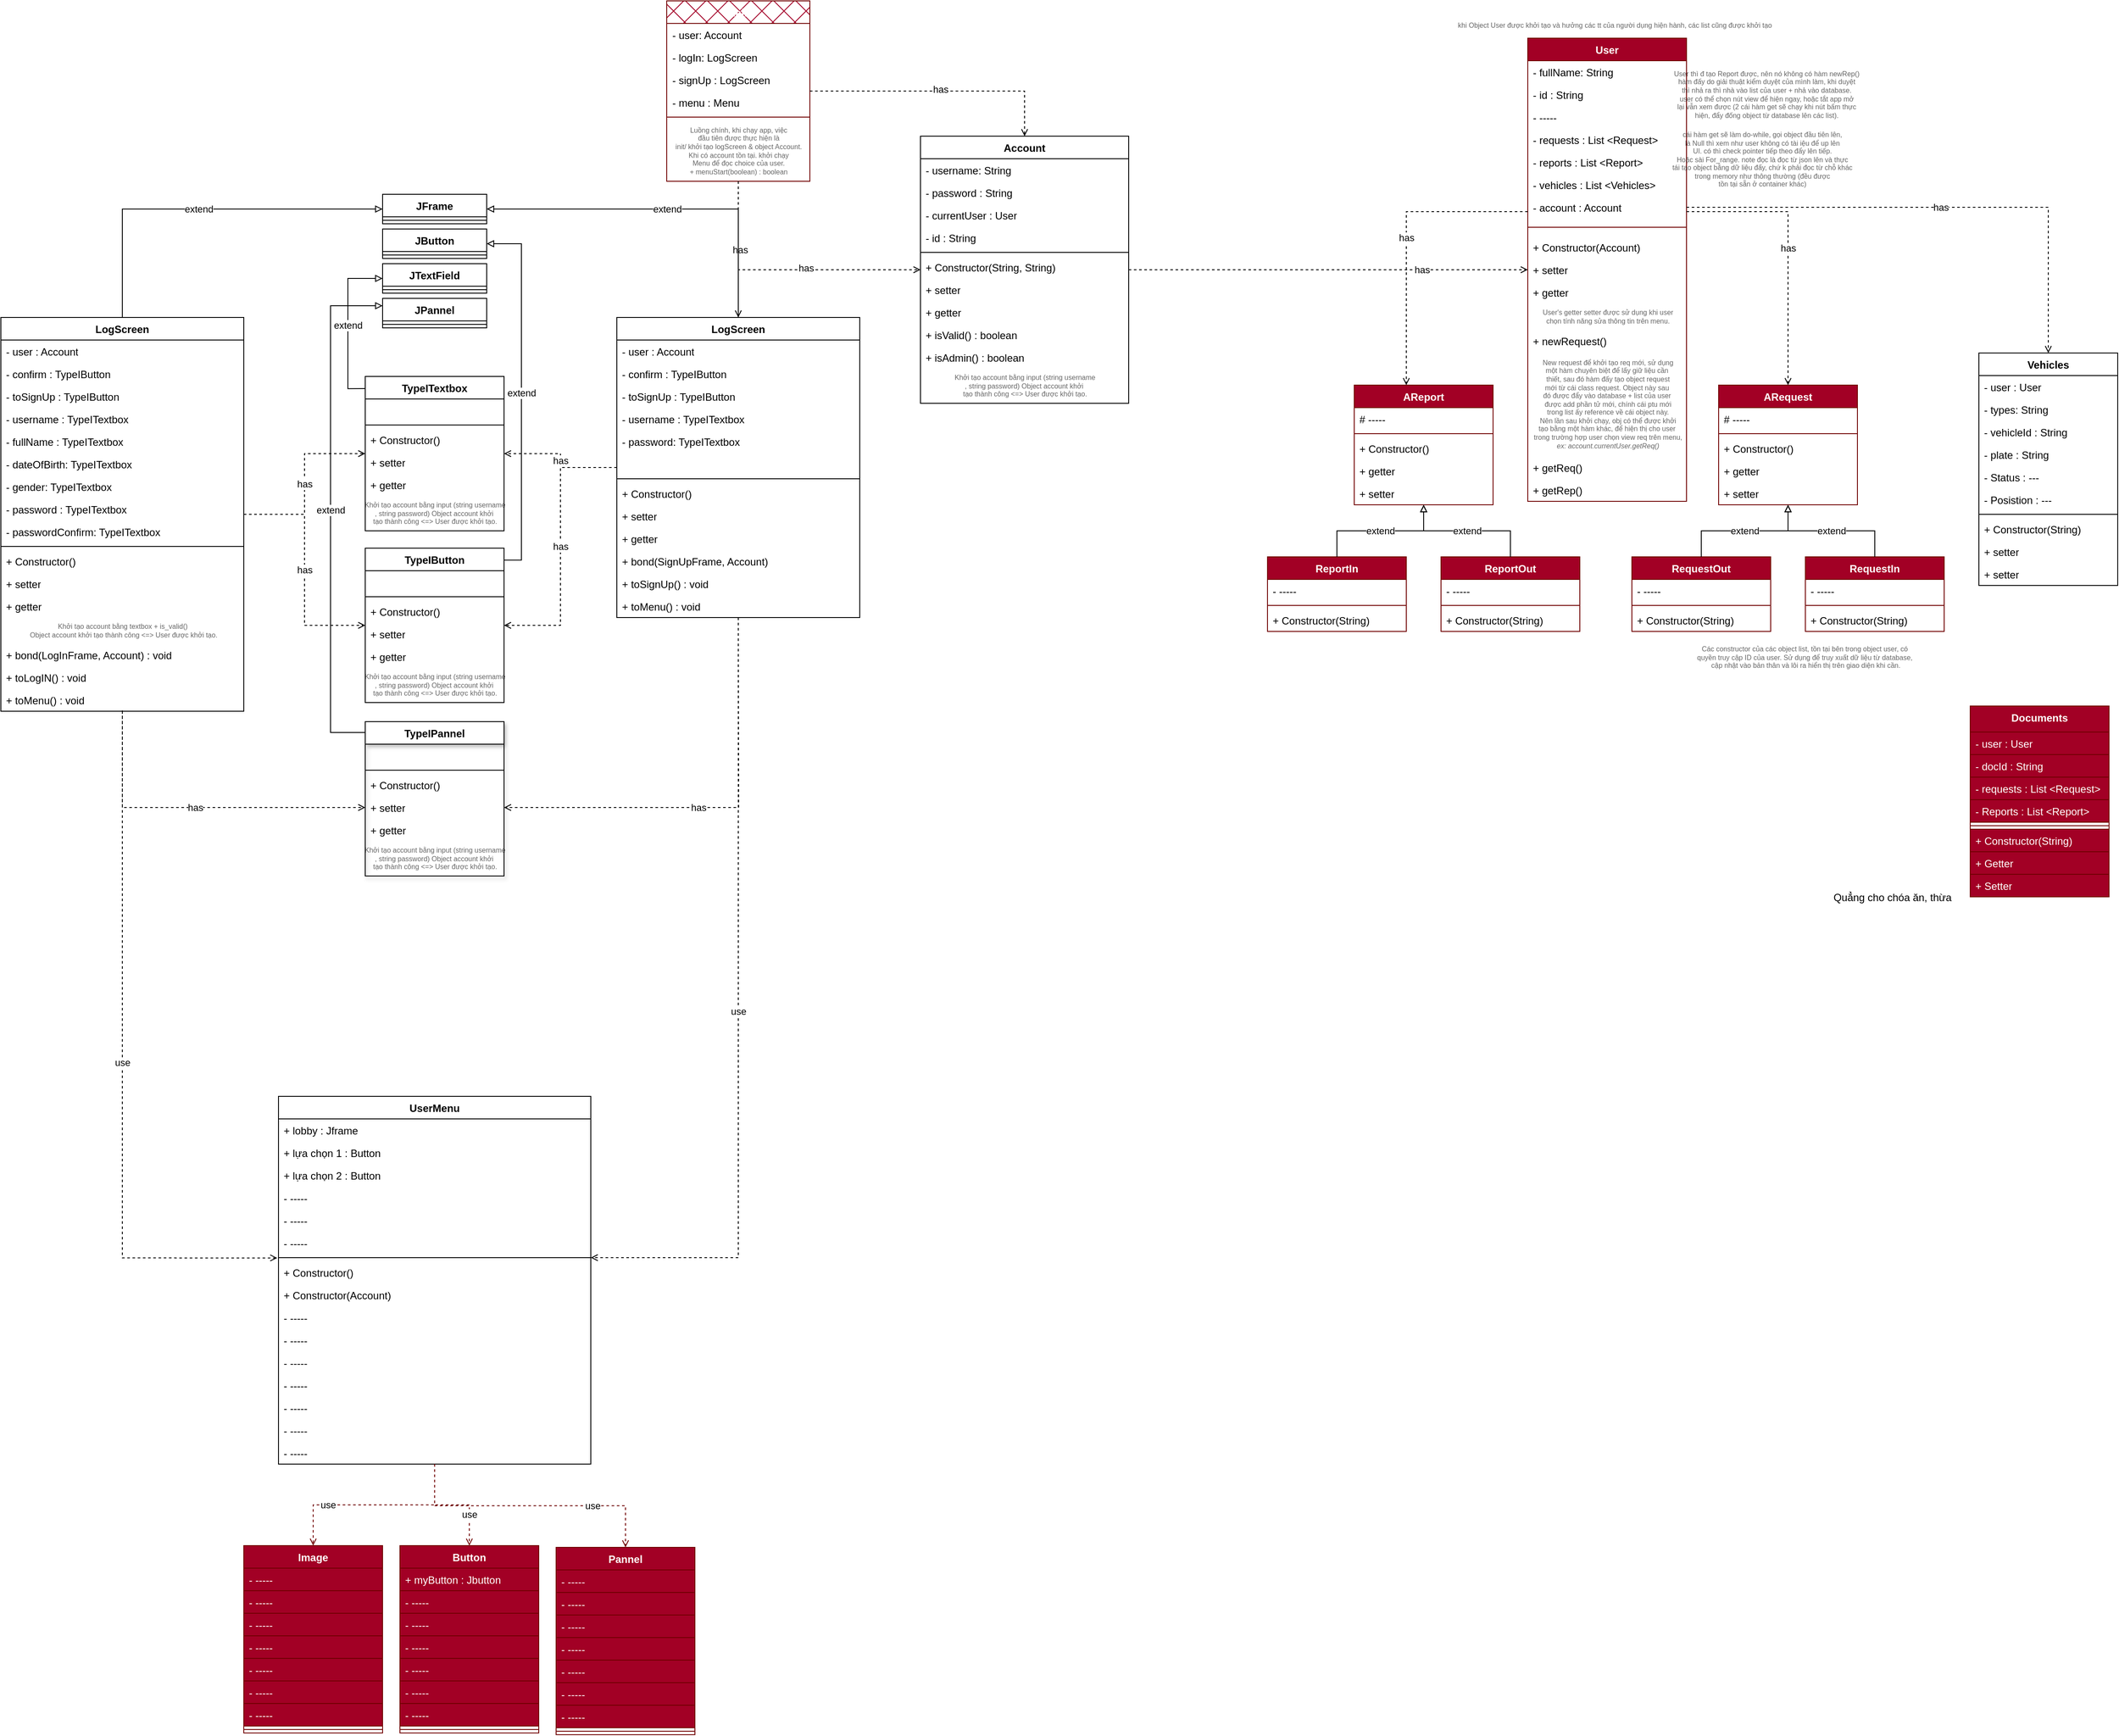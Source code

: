 <mxfile version="24.7.17">
  <diagram name="Page-1" id="6-VY2Kr8mh5ephC-ggrv">
    <mxGraphModel dx="4037" dy="1858" grid="1" gridSize="10" guides="1" tooltips="1" connect="1" arrows="1" fold="1" page="1" pageScale="1" pageWidth="850" pageHeight="1100" math="0" shadow="0">
      <root>
        <mxCell id="0" />
        <mxCell id="1" parent="0" />
        <mxCell id="QEd4yvdWXki_lCjb84Wy-9" value="User" style="swimlane;fontStyle=1;align=center;verticalAlign=top;childLayout=stackLayout;horizontal=1;startSize=26;horizontalStack=0;resizeParent=1;resizeParentMax=0;resizeLast=0;collapsible=1;marginBottom=0;whiteSpace=wrap;html=1;fillColor=#a20025;fontColor=#ffffff;strokeColor=#6F0000;" parent="1" vertex="1">
          <mxGeometry x="1000" y="80" width="183" height="534" as="geometry" />
        </mxCell>
        <mxCell id="24fqjNdx8K8JyZ3R7jgm-30" value="&lt;div&gt;- fullName: String&lt;br&gt;&lt;/div&gt;" style="text;strokeColor=none;fillColor=none;align=left;verticalAlign=top;spacingLeft=4;spacingRight=4;overflow=hidden;rotatable=0;points=[[0,0.5],[1,0.5]];portConstraint=eastwest;whiteSpace=wrap;html=1;" parent="QEd4yvdWXki_lCjb84Wy-9" vertex="1">
          <mxGeometry y="26" width="183" height="26" as="geometry" />
        </mxCell>
        <mxCell id="24fqjNdx8K8JyZ3R7jgm-25" value="&lt;div&gt;- id : String&lt;br&gt;&lt;/div&gt;" style="text;strokeColor=none;fillColor=none;align=left;verticalAlign=top;spacingLeft=4;spacingRight=4;overflow=hidden;rotatable=0;points=[[0,0.5],[1,0.5]];portConstraint=eastwest;whiteSpace=wrap;html=1;" parent="QEd4yvdWXki_lCjb84Wy-9" vertex="1">
          <mxGeometry y="52" width="183" height="26" as="geometry" />
        </mxCell>
        <mxCell id="24fqjNdx8K8JyZ3R7jgm-24" value="&lt;div&gt;- -----&lt;br&gt;&lt;/div&gt;" style="text;strokeColor=none;fillColor=none;align=left;verticalAlign=top;spacingLeft=4;spacingRight=4;overflow=hidden;rotatable=0;points=[[0,0.5],[1,0.5]];portConstraint=eastwest;whiteSpace=wrap;html=1;" parent="QEd4yvdWXki_lCjb84Wy-9" vertex="1">
          <mxGeometry y="78" width="183" height="26" as="geometry" />
        </mxCell>
        <mxCell id="24fqjNdx8K8JyZ3R7jgm-46" value="- requests : List &amp;lt;Request&amp;gt;" style="text;strokeColor=none;fillColor=none;align=left;verticalAlign=top;spacingLeft=4;spacingRight=4;overflow=hidden;rotatable=0;points=[[0,0.5],[1,0.5]];portConstraint=eastwest;whiteSpace=wrap;html=1;" parent="QEd4yvdWXki_lCjb84Wy-9" vertex="1">
          <mxGeometry y="104" width="183" height="26" as="geometry" />
        </mxCell>
        <mxCell id="24fqjNdx8K8JyZ3R7jgm-47" value="- reports : List &amp;lt;Report&amp;gt;" style="text;strokeColor=none;fillColor=none;align=left;verticalAlign=top;spacingLeft=4;spacingRight=4;overflow=hidden;rotatable=0;points=[[0,0.5],[1,0.5]];portConstraint=eastwest;whiteSpace=wrap;html=1;" parent="QEd4yvdWXki_lCjb84Wy-9" vertex="1">
          <mxGeometry y="130" width="183" height="26" as="geometry" />
        </mxCell>
        <mxCell id="24fqjNdx8K8JyZ3R7jgm-20" value="&lt;div&gt;- vehicles : List &amp;lt;Vehicles&amp;gt;&lt;br&gt;&lt;/div&gt;" style="text;strokeColor=none;fillColor=none;align=left;verticalAlign=top;spacingLeft=4;spacingRight=4;overflow=hidden;rotatable=0;points=[[0,0.5],[1,0.5]];portConstraint=eastwest;whiteSpace=wrap;html=1;" parent="QEd4yvdWXki_lCjb84Wy-9" vertex="1">
          <mxGeometry y="156" width="183" height="26" as="geometry" />
        </mxCell>
        <mxCell id="24fqjNdx8K8JyZ3R7jgm-21" value="&lt;div&gt;- account : Account&lt;br&gt;&lt;/div&gt;" style="text;strokeColor=none;fillColor=none;align=left;verticalAlign=top;spacingLeft=4;spacingRight=4;overflow=hidden;rotatable=0;points=[[0,0.5],[1,0.5]];portConstraint=eastwest;whiteSpace=wrap;html=1;" parent="QEd4yvdWXki_lCjb84Wy-9" vertex="1">
          <mxGeometry y="182" width="183" height="26" as="geometry" />
        </mxCell>
        <mxCell id="QEd4yvdWXki_lCjb84Wy-11" value="" style="line;strokeWidth=1;fillColor=none;align=left;verticalAlign=middle;spacingTop=-1;spacingLeft=3;spacingRight=3;rotatable=0;labelPosition=right;points=[];portConstraint=eastwest;strokeColor=inherit;" parent="QEd4yvdWXki_lCjb84Wy-9" vertex="1">
          <mxGeometry y="208" width="183" height="20" as="geometry" />
        </mxCell>
        <mxCell id="QEd4yvdWXki_lCjb84Wy-12" value="&lt;div&gt;+ Constructor(Account)&lt;br&gt;&lt;/div&gt;" style="text;strokeColor=none;fillColor=none;align=left;verticalAlign=top;spacingLeft=4;spacingRight=4;overflow=hidden;rotatable=0;points=[[0,0.5],[1,0.5]];portConstraint=eastwest;whiteSpace=wrap;html=1;" parent="QEd4yvdWXki_lCjb84Wy-9" vertex="1">
          <mxGeometry y="228" width="183" height="26" as="geometry" />
        </mxCell>
        <mxCell id="QEd4yvdWXki_lCjb84Wy-32" value="&lt;div&gt;+ setter&lt;/div&gt;" style="text;strokeColor=none;fillColor=none;align=left;verticalAlign=top;spacingLeft=4;spacingRight=4;overflow=hidden;rotatable=0;points=[[0,0.5],[1,0.5]];portConstraint=eastwest;whiteSpace=wrap;html=1;" parent="QEd4yvdWXki_lCjb84Wy-9" vertex="1">
          <mxGeometry y="254" width="183" height="26" as="geometry" />
        </mxCell>
        <mxCell id="24fqjNdx8K8JyZ3R7jgm-1" value="+ getter" style="text;strokeColor=none;fillColor=none;align=left;verticalAlign=top;spacingLeft=4;spacingRight=4;overflow=hidden;rotatable=0;points=[[0,0.5],[1,0.5]];portConstraint=eastwest;whiteSpace=wrap;html=1;" parent="QEd4yvdWXki_lCjb84Wy-9" vertex="1">
          <mxGeometry y="280" width="183" height="26" as="geometry" />
        </mxCell>
        <mxCell id="24fqjNdx8K8JyZ3R7jgm-66" value="User&#39;s getter setter được sử dụng khi user&lt;div style=&quot;font-size: 8px;&quot;&gt;chọn tính năng sửa thông tin trên menu.&lt;/div&gt;" style="text;html=1;align=center;verticalAlign=middle;resizable=0;points=[];autosize=1;strokeColor=none;fillColor=none;horizontal=1;textOpacity=60;fontSize=8;" parent="QEd4yvdWXki_lCjb84Wy-9" vertex="1">
          <mxGeometry y="306" width="183" height="30" as="geometry" />
        </mxCell>
        <mxCell id="24fqjNdx8K8JyZ3R7jgm-62" value="&lt;div&gt;+ newRequest()&lt;br&gt;&lt;/div&gt;" style="text;strokeColor=none;fillColor=none;align=left;verticalAlign=top;spacingLeft=4;spacingRight=4;overflow=hidden;rotatable=0;points=[[0,0.5],[1,0.5]];portConstraint=eastwest;whiteSpace=wrap;html=1;" parent="QEd4yvdWXki_lCjb84Wy-9" vertex="1">
          <mxGeometry y="336" width="183" height="26" as="geometry" />
        </mxCell>
        <mxCell id="24fqjNdx8K8JyZ3R7jgm-79" value="New request để khởi tạo req mới, sử dụng&lt;div style=&quot;font-size: 8px;&quot;&gt;một hàm chuyên biệt&amp;nbsp;&lt;span style=&quot;background-color: initial; font-size: 8px;&quot;&gt;để lấy giữ liệu cần&amp;nbsp;&lt;/span&gt;&lt;/div&gt;&lt;div style=&quot;font-size: 8px;&quot;&gt;&lt;span style=&quot;background-color: initial; font-size: 8px;&quot;&gt;thiết,&amp;nbsp;&lt;/span&gt;&lt;span style=&quot;background-color: initial; font-size: 8px;&quot;&gt;sau đó hàm đấy tạo object&amp;nbsp;&lt;/span&gt;&lt;span style=&quot;background-color: initial; font-size: 8px;&quot;&gt;request&lt;/span&gt;&lt;/div&gt;&lt;div style=&quot;font-size: 8px;&quot;&gt;&lt;span style=&quot;background-color: initial; font-size: 8px;&quot;&gt;mới từ&amp;nbsp;&lt;/span&gt;&lt;span style=&quot;background-color: initial; font-size: 8px;&quot;&gt;cái class request.&amp;nbsp;&lt;/span&gt;&lt;span style=&quot;background-color: initial; font-size: 8px;&quot;&gt;Object này&amp;nbsp;&lt;/span&gt;&lt;span style=&quot;background-color: initial; font-size: 8px;&quot;&gt;sau&amp;nbsp;&lt;/span&gt;&lt;/div&gt;&lt;div style=&quot;font-size: 8px;&quot;&gt;&lt;span style=&quot;background-color: initial; font-size: 8px;&quot;&gt;đó được đẩy vào database + list của user&amp;nbsp;&lt;/span&gt;&lt;/div&gt;&lt;div style=&quot;font-size: 8px;&quot;&gt;&lt;span style=&quot;background-color: initial; font-size: 8px;&quot;&gt;được add phần tử mới, chính cái ptu mới&lt;/span&gt;&lt;/div&gt;&lt;div style=&quot;font-size: 8px;&quot;&gt;&lt;span style=&quot;background-color: initial; font-size: 8px;&quot;&gt;trong list ấy&amp;nbsp;&lt;/span&gt;&lt;span style=&quot;background-color: initial; font-size: 8px;&quot;&gt;reference&amp;nbsp;&lt;/span&gt;&lt;span style=&quot;background-color: initial; font-size: 8px;&quot;&gt;về cái object&amp;nbsp;&lt;/span&gt;&lt;span style=&quot;background-color: initial; font-size: 8px;&quot;&gt;này.&lt;/span&gt;&lt;/div&gt;&lt;div style=&quot;font-size: 8px;&quot;&gt;&lt;span style=&quot;background-color: initial; font-size: 8px;&quot;&gt;Nên lần sau khởi chạy, obj có thể&amp;nbsp;&lt;/span&gt;&lt;span style=&quot;background-color: initial; font-size: 8px;&quot;&gt;được khởi&lt;/span&gt;&lt;/div&gt;&lt;div style=&quot;font-size: 8px;&quot;&gt;&lt;span style=&quot;background-color: initial; font-size: 8px;&quot;&gt;tạo bằng một hàm khác, để hiện thị cho&amp;nbsp;&lt;/span&gt;&lt;span style=&quot;background-color: initial; font-size: 8px;&quot;&gt;user&amp;nbsp;&lt;/span&gt;&lt;/div&gt;&lt;div style=&quot;font-size: 8px;&quot;&gt;&lt;span style=&quot;background-color: initial; font-size: 8px;&quot;&gt;trong trường hợp user chọn view req trên menu,&lt;br&gt;&lt;i&gt;ex: account.currentUser.getReq()&lt;/i&gt;&lt;/span&gt;&lt;/div&gt;" style="text;html=1;align=center;verticalAlign=middle;resizable=0;points=[];autosize=1;strokeColor=none;fillColor=none;horizontal=1;textOpacity=60;fontSize=8;" parent="QEd4yvdWXki_lCjb84Wy-9" vertex="1">
          <mxGeometry y="362" width="183" height="120" as="geometry" />
        </mxCell>
        <mxCell id="24fqjNdx8K8JyZ3R7jgm-63" value="&lt;div&gt;+ getReq()&lt;br&gt;&lt;/div&gt;" style="text;strokeColor=none;fillColor=none;align=left;verticalAlign=top;spacingLeft=4;spacingRight=4;overflow=hidden;rotatable=0;points=[[0,0.5],[1,0.5]];portConstraint=eastwest;whiteSpace=wrap;html=1;" parent="QEd4yvdWXki_lCjb84Wy-9" vertex="1">
          <mxGeometry y="482" width="183" height="26" as="geometry" />
        </mxCell>
        <mxCell id="24fqjNdx8K8JyZ3R7jgm-64" value="&lt;div&gt;+ getRep()&lt;br&gt;&lt;/div&gt;" style="text;strokeColor=none;fillColor=none;align=left;verticalAlign=top;spacingLeft=4;spacingRight=4;overflow=hidden;rotatable=0;points=[[0,0.5],[1,0.5]];portConstraint=eastwest;whiteSpace=wrap;html=1;" parent="QEd4yvdWXki_lCjb84Wy-9" vertex="1">
          <mxGeometry y="508" width="183" height="26" as="geometry" />
        </mxCell>
        <mxCell id="QEd4yvdWXki_lCjb84Wy-13" value="Vehicles" style="swimlane;fontStyle=1;align=center;verticalAlign=top;childLayout=stackLayout;horizontal=1;startSize=26;horizontalStack=0;resizeParent=1;resizeParentMax=0;resizeLast=0;collapsible=1;marginBottom=0;whiteSpace=wrap;html=1;" parent="1" vertex="1">
          <mxGeometry x="1520" y="443" width="160" height="268" as="geometry" />
        </mxCell>
        <mxCell id="24fqjNdx8K8JyZ3R7jgm-74" value="- user : User" style="text;strokeColor=none;fillColor=none;align=left;verticalAlign=top;spacingLeft=4;spacingRight=4;overflow=hidden;rotatable=0;points=[[0,0.5],[1,0.5]];portConstraint=eastwest;whiteSpace=wrap;html=1;" parent="QEd4yvdWXki_lCjb84Wy-13" vertex="1">
          <mxGeometry y="26" width="160" height="26" as="geometry" />
        </mxCell>
        <mxCell id="24fqjNdx8K8JyZ3R7jgm-75" value="-&amp;nbsp;types: String" style="text;strokeColor=none;fillColor=none;align=left;verticalAlign=top;spacingLeft=4;spacingRight=4;overflow=hidden;rotatable=0;points=[[0,0.5],[1,0.5]];portConstraint=eastwest;whiteSpace=wrap;html=1;" parent="QEd4yvdWXki_lCjb84Wy-13" vertex="1">
          <mxGeometry y="52" width="160" height="26" as="geometry" />
        </mxCell>
        <mxCell id="24fqjNdx8K8JyZ3R7jgm-76" value="-&amp;nbsp;vehicleId : String" style="text;strokeColor=none;fillColor=none;align=left;verticalAlign=top;spacingLeft=4;spacingRight=4;overflow=hidden;rotatable=0;points=[[0,0.5],[1,0.5]];portConstraint=eastwest;whiteSpace=wrap;html=1;" parent="QEd4yvdWXki_lCjb84Wy-13" vertex="1">
          <mxGeometry y="78" width="160" height="26" as="geometry" />
        </mxCell>
        <mxCell id="24fqjNdx8K8JyZ3R7jgm-71" value="-&amp;nbsp;plate : String" style="text;strokeColor=none;fillColor=none;align=left;verticalAlign=top;spacingLeft=4;spacingRight=4;overflow=hidden;rotatable=0;points=[[0,0.5],[1,0.5]];portConstraint=eastwest;whiteSpace=wrap;html=1;" parent="QEd4yvdWXki_lCjb84Wy-13" vertex="1">
          <mxGeometry y="104" width="160" height="26" as="geometry" />
        </mxCell>
        <mxCell id="24fqjNdx8K8JyZ3R7jgm-72" value="-&amp;nbsp;Status : ---" style="text;strokeColor=none;fillColor=none;align=left;verticalAlign=top;spacingLeft=4;spacingRight=4;overflow=hidden;rotatable=0;points=[[0,0.5],[1,0.5]];portConstraint=eastwest;whiteSpace=wrap;html=1;" parent="QEd4yvdWXki_lCjb84Wy-13" vertex="1">
          <mxGeometry y="130" width="160" height="26" as="geometry" />
        </mxCell>
        <mxCell id="24fqjNdx8K8JyZ3R7jgm-73" value="-&amp;nbsp;Posistion : ---" style="text;strokeColor=none;fillColor=none;align=left;verticalAlign=top;spacingLeft=4;spacingRight=4;overflow=hidden;rotatable=0;points=[[0,0.5],[1,0.5]];portConstraint=eastwest;whiteSpace=wrap;html=1;" parent="QEd4yvdWXki_lCjb84Wy-13" vertex="1">
          <mxGeometry y="156" width="160" height="26" as="geometry" />
        </mxCell>
        <mxCell id="QEd4yvdWXki_lCjb84Wy-15" value="" style="line;strokeWidth=1;fillColor=none;align=left;verticalAlign=middle;spacingTop=-1;spacingLeft=3;spacingRight=3;rotatable=0;labelPosition=right;points=[];portConstraint=eastwest;strokeColor=inherit;" parent="QEd4yvdWXki_lCjb84Wy-13" vertex="1">
          <mxGeometry y="182" width="160" height="8" as="geometry" />
        </mxCell>
        <mxCell id="QEd4yvdWXki_lCjb84Wy-16" value="+ Constructor(String)" style="text;strokeColor=none;fillColor=none;align=left;verticalAlign=top;spacingLeft=4;spacingRight=4;overflow=hidden;rotatable=0;points=[[0,0.5],[1,0.5]];portConstraint=eastwest;whiteSpace=wrap;html=1;" parent="QEd4yvdWXki_lCjb84Wy-13" vertex="1">
          <mxGeometry y="190" width="160" height="26" as="geometry" />
        </mxCell>
        <mxCell id="QEd4yvdWXki_lCjb84Wy-33" value="+ setter" style="text;strokeColor=none;fillColor=none;align=left;verticalAlign=top;spacingLeft=4;spacingRight=4;overflow=hidden;rotatable=0;points=[[0,0.5],[1,0.5]];portConstraint=eastwest;whiteSpace=wrap;html=1;" parent="QEd4yvdWXki_lCjb84Wy-13" vertex="1">
          <mxGeometry y="216" width="160" height="26" as="geometry" />
        </mxCell>
        <mxCell id="QEd4yvdWXki_lCjb84Wy-34" value="+ setter" style="text;strokeColor=none;fillColor=none;align=left;verticalAlign=top;spacingLeft=4;spacingRight=4;overflow=hidden;rotatable=0;points=[[0,0.5],[1,0.5]];portConstraint=eastwest;whiteSpace=wrap;html=1;" parent="QEd4yvdWXki_lCjb84Wy-13" vertex="1">
          <mxGeometry y="242" width="160" height="26" as="geometry" />
        </mxCell>
        <mxCell id="QEd4yvdWXki_lCjb84Wy-17" value="Account" style="swimlane;fontStyle=1;align=center;verticalAlign=top;childLayout=stackLayout;horizontal=1;startSize=26;horizontalStack=0;resizeParent=1;resizeParentMax=0;resizeLast=0;collapsible=1;marginBottom=0;whiteSpace=wrap;html=1;" parent="1" vertex="1">
          <mxGeometry x="300" y="193" width="240" height="308" as="geometry" />
        </mxCell>
        <mxCell id="24fqjNdx8K8JyZ3R7jgm-29" value="&lt;div&gt;- username: String&lt;br&gt;&lt;/div&gt;" style="text;strokeColor=none;fillColor=none;align=left;verticalAlign=top;spacingLeft=4;spacingRight=4;overflow=hidden;rotatable=0;points=[[0,0.5],[1,0.5]];portConstraint=eastwest;whiteSpace=wrap;html=1;" parent="QEd4yvdWXki_lCjb84Wy-17" vertex="1">
          <mxGeometry y="26" width="240" height="26" as="geometry" />
        </mxCell>
        <mxCell id="24fqjNdx8K8JyZ3R7jgm-26" value="&lt;div&gt;&lt;span style=&quot;background-color: initial;&quot;&gt;- password : String&lt;/span&gt;&lt;br&gt;&lt;/div&gt;" style="text;strokeColor=none;fillColor=none;align=left;verticalAlign=top;spacingLeft=4;spacingRight=4;overflow=hidden;rotatable=0;points=[[0,0.5],[1,0.5]];portConstraint=eastwest;whiteSpace=wrap;html=1;" parent="QEd4yvdWXki_lCjb84Wy-17" vertex="1">
          <mxGeometry y="52" width="240" height="26" as="geometry" />
        </mxCell>
        <mxCell id="24fqjNdx8K8JyZ3R7jgm-28" value="- currentUser : User" style="text;strokeColor=none;fillColor=none;align=left;verticalAlign=top;spacingLeft=4;spacingRight=4;overflow=hidden;rotatable=0;points=[[0,0.5],[1,0.5]];portConstraint=eastwest;whiteSpace=wrap;html=1;" parent="QEd4yvdWXki_lCjb84Wy-17" vertex="1">
          <mxGeometry y="78" width="240" height="26" as="geometry" />
        </mxCell>
        <mxCell id="24fqjNdx8K8JyZ3R7jgm-27" value="- id : String" style="text;strokeColor=none;fillColor=none;align=left;verticalAlign=top;spacingLeft=4;spacingRight=4;overflow=hidden;rotatable=0;points=[[0,0.5],[1,0.5]];portConstraint=eastwest;whiteSpace=wrap;html=1;" parent="QEd4yvdWXki_lCjb84Wy-17" vertex="1">
          <mxGeometry y="104" width="240" height="26" as="geometry" />
        </mxCell>
        <mxCell id="QEd4yvdWXki_lCjb84Wy-19" value="" style="line;strokeWidth=1;fillColor=none;align=left;verticalAlign=middle;spacingTop=-1;spacingLeft=3;spacingRight=3;rotatable=0;labelPosition=right;points=[];portConstraint=eastwest;strokeColor=inherit;" parent="QEd4yvdWXki_lCjb84Wy-17" vertex="1">
          <mxGeometry y="130" width="240" height="8" as="geometry" />
        </mxCell>
        <mxCell id="QEd4yvdWXki_lCjb84Wy-20" value="+ Constructor(String, String)" style="text;strokeColor=none;fillColor=none;align=left;verticalAlign=top;spacingLeft=4;spacingRight=4;overflow=hidden;rotatable=0;points=[[0,0.5],[1,0.5]];portConstraint=eastwest;whiteSpace=wrap;html=1;" parent="QEd4yvdWXki_lCjb84Wy-17" vertex="1">
          <mxGeometry y="138" width="240" height="26" as="geometry" />
        </mxCell>
        <mxCell id="QEd4yvdWXki_lCjb84Wy-39" value="+ setter" style="text;strokeColor=none;fillColor=none;align=left;verticalAlign=top;spacingLeft=4;spacingRight=4;overflow=hidden;rotatable=0;points=[[0,0.5],[1,0.5]];portConstraint=eastwest;whiteSpace=wrap;html=1;" parent="QEd4yvdWXki_lCjb84Wy-17" vertex="1">
          <mxGeometry y="164" width="240" height="26" as="geometry" />
        </mxCell>
        <mxCell id="QEd4yvdWXki_lCjb84Wy-40" value="+ getter" style="text;strokeColor=none;fillColor=none;align=left;verticalAlign=top;spacingLeft=4;spacingRight=4;overflow=hidden;rotatable=0;points=[[0,0.5],[1,0.5]];portConstraint=eastwest;whiteSpace=wrap;html=1;" parent="QEd4yvdWXki_lCjb84Wy-17" vertex="1">
          <mxGeometry y="190" width="240" height="26" as="geometry" />
        </mxCell>
        <mxCell id="3aFvj9Gd8AI2NCwHzmYK-159" value="+ isValid() : boolean" style="text;strokeColor=none;fillColor=none;align=left;verticalAlign=top;spacingLeft=4;spacingRight=4;overflow=hidden;rotatable=0;points=[[0,0.5],[1,0.5]];portConstraint=eastwest;whiteSpace=wrap;html=1;" vertex="1" parent="QEd4yvdWXki_lCjb84Wy-17">
          <mxGeometry y="216" width="240" height="26" as="geometry" />
        </mxCell>
        <mxCell id="3aFvj9Gd8AI2NCwHzmYK-160" value="+ isAdmin() : boolean" style="text;strokeColor=none;fillColor=none;align=left;verticalAlign=top;spacingLeft=4;spacingRight=4;overflow=hidden;rotatable=0;points=[[0,0.5],[1,0.5]];portConstraint=eastwest;whiteSpace=wrap;html=1;" vertex="1" parent="QEd4yvdWXki_lCjb84Wy-17">
          <mxGeometry y="242" width="240" height="26" as="geometry" />
        </mxCell>
        <mxCell id="24fqjNdx8K8JyZ3R7jgm-50" value="Khởi tạo account bằng input (string&amp;nbsp;&lt;span style=&quot;background-color: initial;&quot;&gt;username&lt;/span&gt;&lt;div&gt;,&amp;nbsp;&lt;span style=&quot;background-color: initial;&quot;&gt;string password) Object account&amp;nbsp;&lt;/span&gt;&lt;span style=&quot;background-color: initial;&quot;&gt;khởi&amp;nbsp;&lt;/span&gt;&lt;/div&gt;&lt;div&gt;&lt;span style=&quot;background-color: initial;&quot;&gt;tạo&amp;nbsp;&lt;/span&gt;&lt;span style=&quot;background-color: initial;&quot;&gt;thành công &amp;lt;=&amp;gt; User được khởi tạo.&lt;/span&gt;&lt;/div&gt;" style="text;html=1;align=center;verticalAlign=middle;resizable=0;points=[];autosize=1;strokeColor=none;fillColor=none;horizontal=1;textOpacity=60;fontSize=8;" parent="QEd4yvdWXki_lCjb84Wy-17" vertex="1">
          <mxGeometry y="268" width="240" height="40" as="geometry" />
        </mxCell>
        <mxCell id="QEd4yvdWXki_lCjb84Wy-35" value="Documents" style="swimlane;fontStyle=1;align=center;verticalAlign=top;childLayout=stackLayout;horizontal=1;startSize=30;horizontalStack=0;resizeParent=1;resizeParentMax=0;resizeLast=0;collapsible=1;marginBottom=0;whiteSpace=wrap;html=1;fillColor=#a20025;fontColor=#ffffff;strokeColor=#6F0000;" parent="1" vertex="1">
          <mxGeometry x="1510" y="850" width="160" height="220" as="geometry" />
        </mxCell>
        <mxCell id="24fqjNdx8K8JyZ3R7jgm-40" value="- user : User" style="text;strokeColor=#6F0000;fillColor=#a20025;align=left;verticalAlign=top;spacingLeft=4;spacingRight=4;overflow=hidden;rotatable=0;points=[[0,0.5],[1,0.5]];portConstraint=eastwest;whiteSpace=wrap;html=1;fontColor=#ffffff;" parent="QEd4yvdWXki_lCjb84Wy-35" vertex="1">
          <mxGeometry y="30" width="160" height="26" as="geometry" />
        </mxCell>
        <mxCell id="24fqjNdx8K8JyZ3R7jgm-37" value="- docId : String" style="text;strokeColor=#6F0000;fillColor=#a20025;align=left;verticalAlign=top;spacingLeft=4;spacingRight=4;overflow=hidden;rotatable=0;points=[[0,0.5],[1,0.5]];portConstraint=eastwest;whiteSpace=wrap;html=1;fontColor=#ffffff;" parent="QEd4yvdWXki_lCjb84Wy-35" vertex="1">
          <mxGeometry y="56" width="160" height="26" as="geometry" />
        </mxCell>
        <mxCell id="24fqjNdx8K8JyZ3R7jgm-39" value="- requests : List &amp;lt;Request&amp;gt;" style="text;strokeColor=#6F0000;fillColor=#a20025;align=left;verticalAlign=top;spacingLeft=4;spacingRight=4;overflow=hidden;rotatable=0;points=[[0,0.5],[1,0.5]];portConstraint=eastwest;whiteSpace=wrap;html=1;fontColor=#ffffff;" parent="QEd4yvdWXki_lCjb84Wy-35" vertex="1">
          <mxGeometry y="82" width="160" height="26" as="geometry" />
        </mxCell>
        <mxCell id="24fqjNdx8K8JyZ3R7jgm-38" value="- Reports : List &amp;lt;Report&amp;gt;" style="text;strokeColor=#6F0000;fillColor=#a20025;align=left;verticalAlign=top;spacingLeft=4;spacingRight=4;overflow=hidden;rotatable=0;points=[[0,0.5],[1,0.5]];portConstraint=eastwest;whiteSpace=wrap;html=1;fontColor=#ffffff;" parent="QEd4yvdWXki_lCjb84Wy-35" vertex="1">
          <mxGeometry y="108" width="160" height="26" as="geometry" />
        </mxCell>
        <mxCell id="QEd4yvdWXki_lCjb84Wy-37" value="" style="line;strokeWidth=1;fillColor=none;align=left;verticalAlign=middle;spacingTop=-1;spacingLeft=3;spacingRight=3;rotatable=0;labelPosition=right;points=[];portConstraint=eastwest;strokeColor=inherit;" parent="QEd4yvdWXki_lCjb84Wy-35" vertex="1">
          <mxGeometry y="134" width="160" height="8" as="geometry" />
        </mxCell>
        <mxCell id="QEd4yvdWXki_lCjb84Wy-38" value="+ Constructor(String)" style="text;strokeColor=#6F0000;fillColor=#a20025;align=left;verticalAlign=top;spacingLeft=4;spacingRight=4;overflow=hidden;rotatable=0;points=[[0,0.5],[1,0.5]];portConstraint=eastwest;whiteSpace=wrap;html=1;fontColor=#ffffff;" parent="QEd4yvdWXki_lCjb84Wy-35" vertex="1">
          <mxGeometry y="142" width="160" height="26" as="geometry" />
        </mxCell>
        <mxCell id="24fqjNdx8K8JyZ3R7jgm-45" value="+ Getter" style="text;strokeColor=#6F0000;fillColor=#a20025;align=left;verticalAlign=top;spacingLeft=4;spacingRight=4;overflow=hidden;rotatable=0;points=[[0,0.5],[1,0.5]];portConstraint=eastwest;whiteSpace=wrap;html=1;fontColor=#ffffff;" parent="QEd4yvdWXki_lCjb84Wy-35" vertex="1">
          <mxGeometry y="168" width="160" height="26" as="geometry" />
        </mxCell>
        <mxCell id="24fqjNdx8K8JyZ3R7jgm-44" value="+ Setter" style="text;strokeColor=#6F0000;fillColor=#a20025;align=left;verticalAlign=top;spacingLeft=4;spacingRight=4;overflow=hidden;rotatable=0;points=[[0,0.5],[1,0.5]];portConstraint=eastwest;whiteSpace=wrap;html=1;fontColor=#ffffff;" parent="QEd4yvdWXki_lCjb84Wy-35" vertex="1">
          <mxGeometry y="194" width="160" height="26" as="geometry" />
        </mxCell>
        <mxCell id="QEd4yvdWXki_lCjb84Wy-41" value="ARequest" style="swimlane;fontStyle=1;align=center;verticalAlign=top;childLayout=stackLayout;horizontal=1;startSize=26;horizontalStack=0;resizeParent=1;resizeParentMax=0;resizeLast=0;collapsible=1;marginBottom=0;whiteSpace=wrap;html=1;fillColor=#a20025;fontColor=#ffffff;strokeColor=#6F0000;" parent="1" vertex="1">
          <mxGeometry x="1220" y="480" width="160" height="138" as="geometry" />
        </mxCell>
        <mxCell id="QEd4yvdWXki_lCjb84Wy-42" value="# -----" style="text;strokeColor=none;fillColor=none;align=left;verticalAlign=top;spacingLeft=4;spacingRight=4;overflow=hidden;rotatable=0;points=[[0,0.5],[1,0.5]];portConstraint=eastwest;whiteSpace=wrap;html=1;" parent="QEd4yvdWXki_lCjb84Wy-41" vertex="1">
          <mxGeometry y="26" width="160" height="26" as="geometry" />
        </mxCell>
        <mxCell id="QEd4yvdWXki_lCjb84Wy-43" value="" style="line;strokeWidth=1;fillColor=none;align=left;verticalAlign=middle;spacingTop=-1;spacingLeft=3;spacingRight=3;rotatable=0;labelPosition=right;points=[];portConstraint=eastwest;strokeColor=inherit;" parent="QEd4yvdWXki_lCjb84Wy-41" vertex="1">
          <mxGeometry y="52" width="160" height="8" as="geometry" />
        </mxCell>
        <mxCell id="24fqjNdx8K8JyZ3R7jgm-34" value="+ Constructor()" style="text;strokeColor=none;fillColor=none;align=left;verticalAlign=top;spacingLeft=4;spacingRight=4;overflow=hidden;rotatable=0;points=[[0,0.5],[1,0.5]];portConstraint=eastwest;whiteSpace=wrap;html=1;" parent="QEd4yvdWXki_lCjb84Wy-41" vertex="1">
          <mxGeometry y="60" width="160" height="26" as="geometry" />
        </mxCell>
        <mxCell id="24fqjNdx8K8JyZ3R7jgm-36" value="+ getter" style="text;strokeColor=none;fillColor=none;align=left;verticalAlign=top;spacingLeft=4;spacingRight=4;overflow=hidden;rotatable=0;points=[[0,0.5],[1,0.5]];portConstraint=eastwest;whiteSpace=wrap;html=1;" parent="QEd4yvdWXki_lCjb84Wy-41" vertex="1">
          <mxGeometry y="86" width="160" height="26" as="geometry" />
        </mxCell>
        <mxCell id="24fqjNdx8K8JyZ3R7jgm-35" value="+ setter" style="text;strokeColor=none;fillColor=none;align=left;verticalAlign=top;spacingLeft=4;spacingRight=4;overflow=hidden;rotatable=0;points=[[0,0.5],[1,0.5]];portConstraint=eastwest;whiteSpace=wrap;html=1;" parent="QEd4yvdWXki_lCjb84Wy-41" vertex="1">
          <mxGeometry y="112" width="160" height="26" as="geometry" />
        </mxCell>
        <mxCell id="QEd4yvdWXki_lCjb84Wy-45" value="AReport" style="swimlane;fontStyle=1;align=center;verticalAlign=top;childLayout=stackLayout;horizontal=1;startSize=26;horizontalStack=0;resizeParent=1;resizeParentMax=0;resizeLast=0;collapsible=1;marginBottom=0;whiteSpace=wrap;html=1;fillColor=#a20025;fontColor=#ffffff;strokeColor=#6F0000;" parent="1" vertex="1">
          <mxGeometry x="800" y="480" width="160" height="138" as="geometry" />
        </mxCell>
        <mxCell id="QEd4yvdWXki_lCjb84Wy-46" value="# -----" style="text;strokeColor=none;fillColor=none;align=left;verticalAlign=top;spacingLeft=4;spacingRight=4;overflow=hidden;rotatable=0;points=[[0,0.5],[1,0.5]];portConstraint=eastwest;whiteSpace=wrap;html=1;" parent="QEd4yvdWXki_lCjb84Wy-45" vertex="1">
          <mxGeometry y="26" width="160" height="26" as="geometry" />
        </mxCell>
        <mxCell id="QEd4yvdWXki_lCjb84Wy-47" value="" style="line;strokeWidth=1;fillColor=none;align=left;verticalAlign=middle;spacingTop=-1;spacingLeft=3;spacingRight=3;rotatable=0;labelPosition=right;points=[];portConstraint=eastwest;strokeColor=inherit;" parent="QEd4yvdWXki_lCjb84Wy-45" vertex="1">
          <mxGeometry y="52" width="160" height="8" as="geometry" />
        </mxCell>
        <mxCell id="24fqjNdx8K8JyZ3R7jgm-31" value="+ Constructor()" style="text;strokeColor=none;fillColor=none;align=left;verticalAlign=top;spacingLeft=4;spacingRight=4;overflow=hidden;rotatable=0;points=[[0,0.5],[1,0.5]];portConstraint=eastwest;whiteSpace=wrap;html=1;" parent="QEd4yvdWXki_lCjb84Wy-45" vertex="1">
          <mxGeometry y="60" width="160" height="26" as="geometry" />
        </mxCell>
        <mxCell id="24fqjNdx8K8JyZ3R7jgm-33" value="+ getter" style="text;strokeColor=none;fillColor=none;align=left;verticalAlign=top;spacingLeft=4;spacingRight=4;overflow=hidden;rotatable=0;points=[[0,0.5],[1,0.5]];portConstraint=eastwest;whiteSpace=wrap;html=1;" parent="QEd4yvdWXki_lCjb84Wy-45" vertex="1">
          <mxGeometry y="86" width="160" height="26" as="geometry" />
        </mxCell>
        <mxCell id="24fqjNdx8K8JyZ3R7jgm-32" value="+ setter" style="text;strokeColor=none;fillColor=none;align=left;verticalAlign=top;spacingLeft=4;spacingRight=4;overflow=hidden;rotatable=0;points=[[0,0.5],[1,0.5]];portConstraint=eastwest;whiteSpace=wrap;html=1;" parent="QEd4yvdWXki_lCjb84Wy-45" vertex="1">
          <mxGeometry y="112" width="160" height="26" as="geometry" />
        </mxCell>
        <mxCell id="QEd4yvdWXki_lCjb84Wy-49" value="RequestIn" style="swimlane;fontStyle=1;align=center;verticalAlign=top;childLayout=stackLayout;horizontal=1;startSize=26;horizontalStack=0;resizeParent=1;resizeParentMax=0;resizeLast=0;collapsible=1;marginBottom=0;whiteSpace=wrap;html=1;fillColor=#a20025;fontColor=#ffffff;strokeColor=#6F0000;" parent="1" vertex="1">
          <mxGeometry x="1320" y="678" width="160" height="86" as="geometry" />
        </mxCell>
        <mxCell id="QEd4yvdWXki_lCjb84Wy-50" value="- -----" style="text;strokeColor=none;fillColor=none;align=left;verticalAlign=top;spacingLeft=4;spacingRight=4;overflow=hidden;rotatable=0;points=[[0,0.5],[1,0.5]];portConstraint=eastwest;whiteSpace=wrap;html=1;" parent="QEd4yvdWXki_lCjb84Wy-49" vertex="1">
          <mxGeometry y="26" width="160" height="26" as="geometry" />
        </mxCell>
        <mxCell id="QEd4yvdWXki_lCjb84Wy-51" value="" style="line;strokeWidth=1;fillColor=none;align=left;verticalAlign=middle;spacingTop=-1;spacingLeft=3;spacingRight=3;rotatable=0;labelPosition=right;points=[];portConstraint=eastwest;strokeColor=inherit;" parent="QEd4yvdWXki_lCjb84Wy-49" vertex="1">
          <mxGeometry y="52" width="160" height="8" as="geometry" />
        </mxCell>
        <mxCell id="QEd4yvdWXki_lCjb84Wy-52" value="+ Constructor(String)" style="text;strokeColor=none;fillColor=none;align=left;verticalAlign=top;spacingLeft=4;spacingRight=4;overflow=hidden;rotatable=0;points=[[0,0.5],[1,0.5]];portConstraint=eastwest;whiteSpace=wrap;html=1;" parent="QEd4yvdWXki_lCjb84Wy-49" vertex="1">
          <mxGeometry y="60" width="160" height="26" as="geometry" />
        </mxCell>
        <mxCell id="QEd4yvdWXki_lCjb84Wy-53" value="RequestOut" style="swimlane;fontStyle=1;align=center;verticalAlign=top;childLayout=stackLayout;horizontal=1;startSize=26;horizontalStack=0;resizeParent=1;resizeParentMax=0;resizeLast=0;collapsible=1;marginBottom=0;whiteSpace=wrap;html=1;fillColor=#a20025;fontColor=#ffffff;strokeColor=#6F0000;" parent="1" vertex="1">
          <mxGeometry x="1120" y="678" width="160" height="86" as="geometry" />
        </mxCell>
        <mxCell id="QEd4yvdWXki_lCjb84Wy-54" value="- -----" style="text;strokeColor=none;fillColor=none;align=left;verticalAlign=top;spacingLeft=4;spacingRight=4;overflow=hidden;rotatable=0;points=[[0,0.5],[1,0.5]];portConstraint=eastwest;whiteSpace=wrap;html=1;" parent="QEd4yvdWXki_lCjb84Wy-53" vertex="1">
          <mxGeometry y="26" width="160" height="26" as="geometry" />
        </mxCell>
        <mxCell id="QEd4yvdWXki_lCjb84Wy-55" value="" style="line;strokeWidth=1;fillColor=none;align=left;verticalAlign=middle;spacingTop=-1;spacingLeft=3;spacingRight=3;rotatable=0;labelPosition=right;points=[];portConstraint=eastwest;strokeColor=inherit;" parent="QEd4yvdWXki_lCjb84Wy-53" vertex="1">
          <mxGeometry y="52" width="160" height="8" as="geometry" />
        </mxCell>
        <mxCell id="QEd4yvdWXki_lCjb84Wy-56" value="+ Constructor(String)" style="text;strokeColor=none;fillColor=none;align=left;verticalAlign=top;spacingLeft=4;spacingRight=4;overflow=hidden;rotatable=0;points=[[0,0.5],[1,0.5]];portConstraint=eastwest;whiteSpace=wrap;html=1;" parent="QEd4yvdWXki_lCjb84Wy-53" vertex="1">
          <mxGeometry y="60" width="160" height="26" as="geometry" />
        </mxCell>
        <mxCell id="QEd4yvdWXki_lCjb84Wy-57" value="ReportIn" style="swimlane;fontStyle=1;align=center;verticalAlign=top;childLayout=stackLayout;horizontal=1;startSize=26;horizontalStack=0;resizeParent=1;resizeParentMax=0;resizeLast=0;collapsible=1;marginBottom=0;whiteSpace=wrap;html=1;fillColor=#a20025;fontColor=#ffffff;strokeColor=#6F0000;" parent="1" vertex="1">
          <mxGeometry x="700" y="678" width="160" height="86" as="geometry" />
        </mxCell>
        <mxCell id="QEd4yvdWXki_lCjb84Wy-58" value="- -----" style="text;strokeColor=none;fillColor=none;align=left;verticalAlign=top;spacingLeft=4;spacingRight=4;overflow=hidden;rotatable=0;points=[[0,0.5],[1,0.5]];portConstraint=eastwest;whiteSpace=wrap;html=1;" parent="QEd4yvdWXki_lCjb84Wy-57" vertex="1">
          <mxGeometry y="26" width="160" height="26" as="geometry" />
        </mxCell>
        <mxCell id="QEd4yvdWXki_lCjb84Wy-59" value="" style="line;strokeWidth=1;fillColor=none;align=left;verticalAlign=middle;spacingTop=-1;spacingLeft=3;spacingRight=3;rotatable=0;labelPosition=right;points=[];portConstraint=eastwest;strokeColor=inherit;" parent="QEd4yvdWXki_lCjb84Wy-57" vertex="1">
          <mxGeometry y="52" width="160" height="8" as="geometry" />
        </mxCell>
        <mxCell id="QEd4yvdWXki_lCjb84Wy-60" value="+ Constructor(String)" style="text;strokeColor=none;fillColor=none;align=left;verticalAlign=top;spacingLeft=4;spacingRight=4;overflow=hidden;rotatable=0;points=[[0,0.5],[1,0.5]];portConstraint=eastwest;whiteSpace=wrap;html=1;" parent="QEd4yvdWXki_lCjb84Wy-57" vertex="1">
          <mxGeometry y="60" width="160" height="26" as="geometry" />
        </mxCell>
        <mxCell id="QEd4yvdWXki_lCjb84Wy-61" value="ReportOut" style="swimlane;fontStyle=1;align=center;verticalAlign=top;childLayout=stackLayout;horizontal=1;startSize=26;horizontalStack=0;resizeParent=1;resizeParentMax=0;resizeLast=0;collapsible=1;marginBottom=0;whiteSpace=wrap;html=1;fillColor=#a20025;fontColor=#ffffff;strokeColor=#6F0000;" parent="1" vertex="1">
          <mxGeometry x="900" y="678" width="160" height="86" as="geometry" />
        </mxCell>
        <mxCell id="QEd4yvdWXki_lCjb84Wy-62" value="- -----" style="text;strokeColor=none;fillColor=none;align=left;verticalAlign=top;spacingLeft=4;spacingRight=4;overflow=hidden;rotatable=0;points=[[0,0.5],[1,0.5]];portConstraint=eastwest;whiteSpace=wrap;html=1;" parent="QEd4yvdWXki_lCjb84Wy-61" vertex="1">
          <mxGeometry y="26" width="160" height="26" as="geometry" />
        </mxCell>
        <mxCell id="QEd4yvdWXki_lCjb84Wy-63" value="" style="line;strokeWidth=1;fillColor=none;align=left;verticalAlign=middle;spacingTop=-1;spacingLeft=3;spacingRight=3;rotatable=0;labelPosition=right;points=[];portConstraint=eastwest;strokeColor=inherit;" parent="QEd4yvdWXki_lCjb84Wy-61" vertex="1">
          <mxGeometry y="52" width="160" height="8" as="geometry" />
        </mxCell>
        <mxCell id="QEd4yvdWXki_lCjb84Wy-64" value="+ Constructor(String)" style="text;strokeColor=none;fillColor=none;align=left;verticalAlign=top;spacingLeft=4;spacingRight=4;overflow=hidden;rotatable=0;points=[[0,0.5],[1,0.5]];portConstraint=eastwest;whiteSpace=wrap;html=1;" parent="QEd4yvdWXki_lCjb84Wy-61" vertex="1">
          <mxGeometry y="60" width="160" height="26" as="geometry" />
        </mxCell>
        <mxCell id="QEd4yvdWXki_lCjb84Wy-67" value="extend" style="edgeStyle=orthogonalEdgeStyle;rounded=0;orthogonalLoop=1;jettySize=auto;html=1;exitX=0.5;exitY=0;exitDx=0;exitDy=0;endArrow=block;endFill=0;" parent="1" source="QEd4yvdWXki_lCjb84Wy-49" target="QEd4yvdWXki_lCjb84Wy-41" edge="1">
          <mxGeometry relative="1" as="geometry" />
        </mxCell>
        <mxCell id="QEd4yvdWXki_lCjb84Wy-68" value="extend" style="edgeStyle=orthogonalEdgeStyle;rounded=0;orthogonalLoop=1;jettySize=auto;html=1;exitX=0.5;exitY=0;exitDx=0;exitDy=0;endArrow=block;endFill=0;" parent="1" source="QEd4yvdWXki_lCjb84Wy-53" target="QEd4yvdWXki_lCjb84Wy-41" edge="1">
          <mxGeometry relative="1" as="geometry" />
        </mxCell>
        <mxCell id="QEd4yvdWXki_lCjb84Wy-69" value="extend" style="edgeStyle=orthogonalEdgeStyle;rounded=0;orthogonalLoop=1;jettySize=auto;html=1;endArrow=block;endFill=0;" parent="1" source="QEd4yvdWXki_lCjb84Wy-57" target="QEd4yvdWXki_lCjb84Wy-45" edge="1">
          <mxGeometry relative="1" as="geometry" />
        </mxCell>
        <mxCell id="QEd4yvdWXki_lCjb84Wy-70" value="extend" style="edgeStyle=orthogonalEdgeStyle;rounded=0;orthogonalLoop=1;jettySize=auto;html=1;exitX=0.5;exitY=0;exitDx=0;exitDy=0;endArrow=block;endFill=0;" parent="1" source="QEd4yvdWXki_lCjb84Wy-61" target="QEd4yvdWXki_lCjb84Wy-45" edge="1">
          <mxGeometry relative="1" as="geometry" />
        </mxCell>
        <mxCell id="QEd4yvdWXki_lCjb84Wy-85" value="has" style="edgeStyle=orthogonalEdgeStyle;rounded=0;orthogonalLoop=1;jettySize=auto;html=1;dashed=1;endArrow=open;endFill=0;" parent="1" source="QEd4yvdWXki_lCjb84Wy-9" target="QEd4yvdWXki_lCjb84Wy-41" edge="1">
          <mxGeometry relative="1" as="geometry">
            <Array as="points">
              <mxPoint x="1300" y="280" />
            </Array>
          </mxGeometry>
        </mxCell>
        <mxCell id="QEd4yvdWXki_lCjb84Wy-86" value="has" style="edgeStyle=orthogonalEdgeStyle;rounded=0;orthogonalLoop=1;jettySize=auto;html=1;dashed=1;endArrow=open;endFill=0;" parent="1" source="QEd4yvdWXki_lCjb84Wy-9" target="QEd4yvdWXki_lCjb84Wy-45" edge="1">
          <mxGeometry relative="1" as="geometry">
            <Array as="points">
              <mxPoint x="860" y="280" />
            </Array>
          </mxGeometry>
        </mxCell>
        <mxCell id="24fqjNdx8K8JyZ3R7jgm-49" value="has" style="edgeStyle=orthogonalEdgeStyle;rounded=0;orthogonalLoop=1;jettySize=auto;html=1;dashed=1;endArrow=open;endFill=0;" parent="1" source="QEd4yvdWXki_lCjb84Wy-17" target="QEd4yvdWXki_lCjb84Wy-9" edge="1">
          <mxGeometry x="0.468" relative="1" as="geometry">
            <mxPoint x="800" y="413" as="sourcePoint" />
            <mxPoint x="940" y="203" as="targetPoint" />
            <mxPoint as="offset" />
          </mxGeometry>
        </mxCell>
        <mxCell id="24fqjNdx8K8JyZ3R7jgm-51" value="khi Object User được khởi tạo và hưởng các tt của người dụng hiện hành, các list cũng được khởi tạo" style="text;html=1;align=center;verticalAlign=middle;resizable=0;points=[];autosize=1;strokeColor=none;fillColor=none;horizontal=1;textOpacity=60;fontSize=8;" parent="1" vertex="1">
          <mxGeometry x="905" y="55" width="390" height="20" as="geometry" />
        </mxCell>
        <mxCell id="24fqjNdx8K8JyZ3R7jgm-52" value="Main" style="swimlane;fontStyle=1;align=center;verticalAlign=top;childLayout=stackLayout;horizontal=1;startSize=26;horizontalStack=0;resizeParent=1;resizeParentMax=0;resizeLast=0;collapsible=1;marginBottom=0;whiteSpace=wrap;html=1;fillColor=#a20025;fontColor=#ffffff;strokeColor=#6F0000;swimlaneFillColor=none;fillStyle=cross-hatch;" parent="1" vertex="1">
          <mxGeometry x="7.5" y="37" width="165" height="208" as="geometry" />
        </mxCell>
        <mxCell id="24fqjNdx8K8JyZ3R7jgm-55" value="- user: Account" style="text;strokeColor=none;fillColor=none;align=left;verticalAlign=top;spacingLeft=4;spacingRight=4;overflow=hidden;rotatable=0;points=[[0,0.5],[1,0.5]];portConstraint=eastwest;whiteSpace=wrap;html=1;" parent="24fqjNdx8K8JyZ3R7jgm-52" vertex="1">
          <mxGeometry y="26" width="165" height="26" as="geometry" />
        </mxCell>
        <mxCell id="wSfvabTkz_njAGNaBWXI-8" value="- logIn: LogScreen" style="text;strokeColor=none;fillColor=none;align=left;verticalAlign=top;spacingLeft=4;spacingRight=4;overflow=hidden;rotatable=0;points=[[0,0.5],[1,0.5]];portConstraint=eastwest;whiteSpace=wrap;html=1;" parent="24fqjNdx8K8JyZ3R7jgm-52" vertex="1">
          <mxGeometry y="52" width="165" height="26" as="geometry" />
        </mxCell>
        <mxCell id="3aFvj9Gd8AI2NCwHzmYK-68" value="- signUp : LogScreen" style="text;strokeColor=none;fillColor=none;align=left;verticalAlign=top;spacingLeft=4;spacingRight=4;overflow=hidden;rotatable=0;points=[[0,0.5],[1,0.5]];portConstraint=eastwest;whiteSpace=wrap;html=1;" vertex="1" parent="24fqjNdx8K8JyZ3R7jgm-52">
          <mxGeometry y="78" width="165" height="26" as="geometry" />
        </mxCell>
        <mxCell id="DpmKQaN_tZVzSyYiAJMI-11" value="- menu : Menu" style="text;strokeColor=none;fillColor=none;align=left;verticalAlign=top;spacingLeft=4;spacingRight=4;overflow=hidden;rotatable=0;points=[[0,0.5],[1,0.5]];portConstraint=eastwest;whiteSpace=wrap;html=1;" parent="24fqjNdx8K8JyZ3R7jgm-52" vertex="1">
          <mxGeometry y="104" width="165" height="26" as="geometry" />
        </mxCell>
        <mxCell id="24fqjNdx8K8JyZ3R7jgm-57" value="" style="line;strokeWidth=1;fillColor=none;align=left;verticalAlign=middle;spacingTop=-1;spacingLeft=3;spacingRight=3;rotatable=0;labelPosition=right;points=[];portConstraint=eastwest;strokeColor=inherit;" parent="24fqjNdx8K8JyZ3R7jgm-52" vertex="1">
          <mxGeometry y="130" width="165" height="8" as="geometry" />
        </mxCell>
        <mxCell id="24fqjNdx8K8JyZ3R7jgm-65" value="Luồng chính, khi chạy app, việc&lt;div&gt;đầu tiên&amp;nbsp;&lt;span style=&quot;background-color: initial;&quot;&gt;được thực hiện là&lt;/span&gt;&lt;/div&gt;&lt;div&gt;&lt;span style=&quot;background-color: initial;&quot;&gt;init/ khởi tạo logScreen &amp;amp; object Account.&lt;/span&gt;&lt;/div&gt;&lt;div&gt;&lt;span style=&quot;background-color: initial;&quot;&gt;Khi có account tồn tại. khởi chạy&lt;/span&gt;&lt;/div&gt;&lt;div&gt;&lt;span style=&quot;background-color: initial;&quot;&gt;Menu để đọc choice của user.&lt;/span&gt;&lt;/div&gt;&lt;div&gt;&lt;span style=&quot;background-color: initial;&quot;&gt;+ menuStart(boolean) :&amp;nbsp;&lt;/span&gt;&lt;span style=&quot;background-color: initial;&quot;&gt;boolean&lt;/span&gt;&lt;/div&gt;" style="text;html=1;align=center;verticalAlign=middle;resizable=0;points=[];autosize=1;strokeColor=none;fillColor=none;horizontal=1;textOpacity=60;fontSize=8;" parent="24fqjNdx8K8JyZ3R7jgm-52" vertex="1">
          <mxGeometry y="138" width="165" height="70" as="geometry" />
        </mxCell>
        <mxCell id="24fqjNdx8K8JyZ3R7jgm-67" value="Các constructor của các object list, tồn tại bên trong object user, có&amp;nbsp;&lt;div style=&quot;font-size: 8px;&quot;&gt;quyền truy cập ID của user. Sử dụng để truy xuất dữ liệu từ database,&amp;nbsp;&lt;/div&gt;&lt;div style=&quot;font-size: 8px;&quot;&gt;cập nhật vào bản thân và lôi ra hiển thị trên giao diện khi cần.&lt;/div&gt;" style="text;html=1;align=center;verticalAlign=middle;resizable=0;points=[];autosize=1;strokeColor=none;fillColor=none;horizontal=1;textOpacity=60;fontSize=8;" parent="1" vertex="1">
          <mxGeometry x="1185" y="774" width="270" height="40" as="geometry" />
        </mxCell>
        <mxCell id="24fqjNdx8K8JyZ3R7jgm-69" value="has" style="edgeStyle=orthogonalEdgeStyle;rounded=0;orthogonalLoop=1;jettySize=auto;html=1;dashed=1;endArrow=open;endFill=0;entryX=0.5;entryY=0;entryDx=0;entryDy=0;" parent="1" source="24fqjNdx8K8JyZ3R7jgm-52" target="QEd4yvdWXki_lCjb84Wy-17" edge="1">
          <mxGeometry y="2" relative="1" as="geometry">
            <mxPoint x="980" y="242" as="sourcePoint" />
            <mxPoint x="890" y="230" as="targetPoint" />
            <mxPoint as="offset" />
          </mxGeometry>
        </mxCell>
        <mxCell id="24fqjNdx8K8JyZ3R7jgm-70" value="Quẳng cho chóa ăn, thừa" style="text;html=1;align=center;verticalAlign=middle;resizable=0;points=[];autosize=1;strokeColor=none;fillColor=none;" parent="1" vertex="1">
          <mxGeometry x="1340" y="1056" width="160" height="30" as="geometry" />
        </mxCell>
        <mxCell id="24fqjNdx8K8JyZ3R7jgm-78" value="has" style="edgeStyle=orthogonalEdgeStyle;rounded=0;orthogonalLoop=1;jettySize=auto;html=1;dashed=1;endArrow=open;endFill=0;" parent="1" source="24fqjNdx8K8JyZ3R7jgm-21" target="QEd4yvdWXki_lCjb84Wy-13" edge="1">
          <mxGeometry relative="1" as="geometry" />
        </mxCell>
        <mxCell id="24fqjNdx8K8JyZ3R7jgm-80" value="User thì đ tạo Report được, nên nó không có hàm newRep()&lt;br style=&quot;font-size: 8px;&quot;&gt;hàm đấy do giải thuật kiểm duyệt của mình làm, khi duyệt&lt;div style=&quot;font-size: 8px;&quot;&gt;thì nhả ra thì nhà vào list của user + nhả vào database.&lt;br style=&quot;font-size: 8px;&quot;&gt;user có thể chọn nút view để hiện ngay, hoặc tắt app mở&lt;/div&gt;&lt;div style=&quot;font-size: 8px;&quot;&gt;lại vẫn xem được (2 cái hàm get sẽ chạy khi nút bấm thực&lt;/div&gt;&lt;div style=&quot;font-size: 8px;&quot;&gt;hiện, đẩy đống object từ database lên các list).&lt;/div&gt;" style="text;html=1;align=center;verticalAlign=middle;resizable=0;points=[];autosize=1;strokeColor=none;fillColor=none;horizontal=1;textOpacity=60;fontSize=8;" parent="1" vertex="1">
          <mxGeometry x="1155" y="110" width="240" height="70" as="geometry" />
        </mxCell>
        <mxCell id="24fqjNdx8K8JyZ3R7jgm-81" value="cái hàm get sẽ làm do-while, gọi object đầu tiên lên,&lt;div style=&quot;font-size: 8px;&quot;&gt;là Null thì xem như user không có tài iệu để up lên&lt;/div&gt;&lt;div style=&quot;font-size: 8px;&quot;&gt;UI. có thì check pointer tiếp theo đẩy lên tiếp.&lt;br style=&quot;font-size: 8px;&quot;&gt;Hoặc sài For_range. note đọc là đọc từ json lên và thực&lt;/div&gt;&lt;div style=&quot;font-size: 8px;&quot;&gt;tái tạo object bằng dữ liệu đấy, chứ k phải đọc từ chỗ khác&lt;/div&gt;&lt;div style=&quot;font-size: 8px;&quot;&gt;trong memory như thông thường (đều được&lt;/div&gt;&lt;div style=&quot;font-size: 8px;&quot;&gt;tồn tại sẵn ở container khác)&lt;/div&gt;" style="text;html=1;align=center;verticalAlign=middle;resizable=0;points=[];autosize=1;strokeColor=none;fillColor=none;horizontal=1;textOpacity=60;fontSize=8;" parent="1" vertex="1">
          <mxGeometry x="1155" y="180" width="230" height="80" as="geometry" />
        </mxCell>
        <mxCell id="3aFvj9Gd8AI2NCwHzmYK-123" value="use" style="edgeStyle=orthogonalEdgeStyle;rounded=0;orthogonalLoop=1;jettySize=auto;html=1;dashed=1;endArrow=open;endFill=0;" edge="1" parent="1" source="DpmKQaN_tZVzSyYiAJMI-1" target="3aFvj9Gd8AI2NCwHzmYK-77">
          <mxGeometry relative="1" as="geometry" />
        </mxCell>
        <mxCell id="3aFvj9Gd8AI2NCwHzmYK-126" value="has" style="edgeStyle=orthogonalEdgeStyle;rounded=0;orthogonalLoop=1;jettySize=auto;html=1;dashed=1;endArrow=open;endFill=0;" edge="1" parent="1" source="DpmKQaN_tZVzSyYiAJMI-1" target="3aFvj9Gd8AI2NCwHzmYK-19">
          <mxGeometry relative="1" as="geometry" />
        </mxCell>
        <mxCell id="3aFvj9Gd8AI2NCwHzmYK-127" value="has" style="edgeStyle=orthogonalEdgeStyle;rounded=0;orthogonalLoop=1;jettySize=auto;html=1;dashed=1;endArrow=open;endFill=0;" edge="1" parent="1" source="DpmKQaN_tZVzSyYiAJMI-1" target="3aFvj9Gd8AI2NCwHzmYK-11">
          <mxGeometry relative="1" as="geometry" />
        </mxCell>
        <mxCell id="DpmKQaN_tZVzSyYiAJMI-1" value="LogScreen" style="swimlane;fontStyle=1;align=center;verticalAlign=top;childLayout=stackLayout;horizontal=1;startSize=26;horizontalStack=0;resizeParent=1;resizeParentMax=0;resizeLast=0;collapsible=1;marginBottom=0;whiteSpace=wrap;html=1;" parent="1" vertex="1">
          <mxGeometry x="-50" y="402" width="280" height="346" as="geometry" />
        </mxCell>
        <mxCell id="DpmKQaN_tZVzSyYiAJMI-2" value="&lt;div&gt;- user : Account&lt;/div&gt;" style="text;strokeColor=none;fillColor=none;align=left;verticalAlign=top;spacingLeft=4;spacingRight=4;overflow=hidden;rotatable=0;points=[[0,0.5],[1,0.5]];portConstraint=eastwest;whiteSpace=wrap;html=1;" parent="DpmKQaN_tZVzSyYiAJMI-1" vertex="1">
          <mxGeometry y="26" width="280" height="26" as="geometry" />
        </mxCell>
        <mxCell id="3aFvj9Gd8AI2NCwHzmYK-38" value="&lt;div&gt;- confirm : TypeIButton&lt;/div&gt;" style="text;strokeColor=none;fillColor=none;align=left;verticalAlign=top;spacingLeft=4;spacingRight=4;overflow=hidden;rotatable=0;points=[[0,0.5],[1,0.5]];portConstraint=eastwest;whiteSpace=wrap;html=1;" vertex="1" parent="DpmKQaN_tZVzSyYiAJMI-1">
          <mxGeometry y="52" width="280" height="26" as="geometry" />
        </mxCell>
        <mxCell id="3aFvj9Gd8AI2NCwHzmYK-39" value="&lt;div&gt;- toSignUp : TypeIButton&lt;/div&gt;" style="text;strokeColor=none;fillColor=none;align=left;verticalAlign=top;spacingLeft=4;spacingRight=4;overflow=hidden;rotatable=0;points=[[0,0.5],[1,0.5]];portConstraint=eastwest;whiteSpace=wrap;html=1;" vertex="1" parent="DpmKQaN_tZVzSyYiAJMI-1">
          <mxGeometry y="78" width="280" height="26" as="geometry" />
        </mxCell>
        <mxCell id="3aFvj9Gd8AI2NCwHzmYK-40" value="&lt;div&gt;- username : TypeITextbox&lt;/div&gt;" style="text;strokeColor=none;fillColor=none;align=left;verticalAlign=top;spacingLeft=4;spacingRight=4;overflow=hidden;rotatable=0;points=[[0,0.5],[1,0.5]];portConstraint=eastwest;whiteSpace=wrap;html=1;" vertex="1" parent="DpmKQaN_tZVzSyYiAJMI-1">
          <mxGeometry y="104" width="280" height="26" as="geometry" />
        </mxCell>
        <mxCell id="3aFvj9Gd8AI2NCwHzmYK-41" value="- password: TypeITextbox" style="text;strokeColor=none;fillColor=none;align=left;verticalAlign=top;spacingLeft=4;spacingRight=4;overflow=hidden;rotatable=0;points=[[0,0.5],[1,0.5]];portConstraint=eastwest;whiteSpace=wrap;html=1;" vertex="1" parent="DpmKQaN_tZVzSyYiAJMI-1">
          <mxGeometry y="130" width="280" height="26" as="geometry" />
        </mxCell>
        <mxCell id="DpmKQaN_tZVzSyYiAJMI-3" value="&lt;div&gt;&lt;br&gt;&lt;/div&gt;" style="text;strokeColor=none;fillColor=none;align=left;verticalAlign=top;spacingLeft=4;spacingRight=4;overflow=hidden;rotatable=0;points=[[0,0.5],[1,0.5]];portConstraint=eastwest;whiteSpace=wrap;html=1;" parent="DpmKQaN_tZVzSyYiAJMI-1" vertex="1">
          <mxGeometry y="156" width="280" height="26" as="geometry" />
        </mxCell>
        <mxCell id="DpmKQaN_tZVzSyYiAJMI-6" value="" style="line;strokeWidth=1;fillColor=none;align=left;verticalAlign=middle;spacingTop=-1;spacingLeft=3;spacingRight=3;rotatable=0;labelPosition=right;points=[];portConstraint=eastwest;strokeColor=inherit;" parent="DpmKQaN_tZVzSyYiAJMI-1" vertex="1">
          <mxGeometry y="182" width="280" height="8" as="geometry" />
        </mxCell>
        <mxCell id="DpmKQaN_tZVzSyYiAJMI-7" value="+ Constructor()" style="text;strokeColor=none;fillColor=none;align=left;verticalAlign=top;spacingLeft=4;spacingRight=4;overflow=hidden;rotatable=0;points=[[0,0.5],[1,0.5]];portConstraint=eastwest;whiteSpace=wrap;html=1;" parent="DpmKQaN_tZVzSyYiAJMI-1" vertex="1">
          <mxGeometry y="190" width="280" height="26" as="geometry" />
        </mxCell>
        <mxCell id="DpmKQaN_tZVzSyYiAJMI-8" value="+ setter" style="text;strokeColor=none;fillColor=none;align=left;verticalAlign=top;spacingLeft=4;spacingRight=4;overflow=hidden;rotatable=0;points=[[0,0.5],[1,0.5]];portConstraint=eastwest;whiteSpace=wrap;html=1;" parent="DpmKQaN_tZVzSyYiAJMI-1" vertex="1">
          <mxGeometry y="216" width="280" height="26" as="geometry" />
        </mxCell>
        <mxCell id="DpmKQaN_tZVzSyYiAJMI-9" value="+ getter" style="text;strokeColor=none;fillColor=none;align=left;verticalAlign=top;spacingLeft=4;spacingRight=4;overflow=hidden;rotatable=0;points=[[0,0.5],[1,0.5]];portConstraint=eastwest;whiteSpace=wrap;html=1;" parent="DpmKQaN_tZVzSyYiAJMI-1" vertex="1">
          <mxGeometry y="242" width="280" height="26" as="geometry" />
        </mxCell>
        <mxCell id="3aFvj9Gd8AI2NCwHzmYK-42" value="+ bond(SignUpFrame, Account)" style="text;strokeColor=none;fillColor=none;align=left;verticalAlign=top;spacingLeft=4;spacingRight=4;overflow=hidden;rotatable=0;points=[[0,0.5],[1,0.5]];portConstraint=eastwest;whiteSpace=wrap;html=1;" vertex="1" parent="DpmKQaN_tZVzSyYiAJMI-1">
          <mxGeometry y="268" width="280" height="26" as="geometry" />
        </mxCell>
        <mxCell id="3aFvj9Gd8AI2NCwHzmYK-43" value="+ toSignUp() : void" style="text;strokeColor=none;fillColor=none;align=left;verticalAlign=top;spacingLeft=4;spacingRight=4;overflow=hidden;rotatable=0;points=[[0,0.5],[1,0.5]];portConstraint=eastwest;whiteSpace=wrap;html=1;" vertex="1" parent="DpmKQaN_tZVzSyYiAJMI-1">
          <mxGeometry y="294" width="280" height="26" as="geometry" />
        </mxCell>
        <mxCell id="3aFvj9Gd8AI2NCwHzmYK-44" value="+ toMenu() : void" style="text;strokeColor=none;fillColor=none;align=left;verticalAlign=top;spacingLeft=4;spacingRight=4;overflow=hidden;rotatable=0;points=[[0,0.5],[1,0.5]];portConstraint=eastwest;whiteSpace=wrap;html=1;" vertex="1" parent="DpmKQaN_tZVzSyYiAJMI-1">
          <mxGeometry y="320" width="280" height="26" as="geometry" />
        </mxCell>
        <mxCell id="DpmKQaN_tZVzSyYiAJMI-12" value="has" style="edgeStyle=orthogonalEdgeStyle;rounded=0;orthogonalLoop=1;jettySize=auto;html=1;dashed=1;endArrow=open;endFill=0;" parent="1" source="24fqjNdx8K8JyZ3R7jgm-52" target="DpmKQaN_tZVzSyYiAJMI-1" edge="1">
          <mxGeometry y="2" relative="1" as="geometry">
            <mxPoint x="525" y="164" as="sourcePoint" />
            <mxPoint x="640" y="357" as="targetPoint" />
            <mxPoint as="offset" />
          </mxGeometry>
        </mxCell>
        <mxCell id="3aFvj9Gd8AI2NCwHzmYK-9" value="extend" style="edgeStyle=orthogonalEdgeStyle;rounded=0;orthogonalLoop=1;jettySize=auto;html=1;endArrow=block;endFill=0;exitX=0.5;exitY=0;exitDx=0;exitDy=0;entryX=1;entryY=0.5;entryDx=0;entryDy=0;" edge="1" parent="1" source="DpmKQaN_tZVzSyYiAJMI-1" target="3aFvj9Gd8AI2NCwHzmYK-1">
          <mxGeometry relative="1" as="geometry">
            <mxPoint x="-200" y="420" as="targetPoint" />
          </mxGeometry>
        </mxCell>
        <mxCell id="3aFvj9Gd8AI2NCwHzmYK-1" value="JFrame" style="swimlane;fontStyle=1;align=center;verticalAlign=top;childLayout=stackLayout;horizontal=1;startSize=26;horizontalStack=0;resizeParent=1;resizeParentMax=0;resizeLast=0;collapsible=1;marginBottom=0;whiteSpace=wrap;html=1;" vertex="1" parent="1">
          <mxGeometry x="-320" y="260" width="120" height="34" as="geometry" />
        </mxCell>
        <mxCell id="3aFvj9Gd8AI2NCwHzmYK-4" value="" style="line;strokeWidth=1;fillColor=none;align=left;verticalAlign=middle;spacingTop=-1;spacingLeft=3;spacingRight=3;rotatable=0;labelPosition=right;points=[];portConstraint=eastwest;strokeColor=inherit;" vertex="1" parent="3aFvj9Gd8AI2NCwHzmYK-1">
          <mxGeometry y="26" width="120" height="8" as="geometry" />
        </mxCell>
        <mxCell id="3aFvj9Gd8AI2NCwHzmYK-11" value="TypeIButton" style="swimlane;fontStyle=1;align=center;verticalAlign=top;childLayout=stackLayout;horizontal=1;startSize=26;horizontalStack=0;resizeParent=1;resizeParentMax=0;resizeLast=0;collapsible=1;marginBottom=0;whiteSpace=wrap;html=1;" vertex="1" parent="1">
          <mxGeometry x="-340" y="668" width="160" height="178" as="geometry" />
        </mxCell>
        <mxCell id="3aFvj9Gd8AI2NCwHzmYK-13" value="&lt;div&gt;&lt;br&gt;&lt;/div&gt;" style="text;strokeColor=none;fillColor=none;align=left;verticalAlign=top;spacingLeft=4;spacingRight=4;overflow=hidden;rotatable=0;points=[[0,0.5],[1,0.5]];portConstraint=eastwest;whiteSpace=wrap;html=1;" vertex="1" parent="3aFvj9Gd8AI2NCwHzmYK-11">
          <mxGeometry y="26" width="160" height="26" as="geometry" />
        </mxCell>
        <mxCell id="3aFvj9Gd8AI2NCwHzmYK-14" value="" style="line;strokeWidth=1;fillColor=none;align=left;verticalAlign=middle;spacingTop=-1;spacingLeft=3;spacingRight=3;rotatable=0;labelPosition=right;points=[];portConstraint=eastwest;strokeColor=inherit;" vertex="1" parent="3aFvj9Gd8AI2NCwHzmYK-11">
          <mxGeometry y="52" width="160" height="8" as="geometry" />
        </mxCell>
        <mxCell id="3aFvj9Gd8AI2NCwHzmYK-15" value="+ Constructor()" style="text;strokeColor=none;fillColor=none;align=left;verticalAlign=top;spacingLeft=4;spacingRight=4;overflow=hidden;rotatable=0;points=[[0,0.5],[1,0.5]];portConstraint=eastwest;whiteSpace=wrap;html=1;" vertex="1" parent="3aFvj9Gd8AI2NCwHzmYK-11">
          <mxGeometry y="60" width="160" height="26" as="geometry" />
        </mxCell>
        <mxCell id="3aFvj9Gd8AI2NCwHzmYK-16" value="+ setter" style="text;strokeColor=none;fillColor=none;align=left;verticalAlign=top;spacingLeft=4;spacingRight=4;overflow=hidden;rotatable=0;points=[[0,0.5],[1,0.5]];portConstraint=eastwest;whiteSpace=wrap;html=1;" vertex="1" parent="3aFvj9Gd8AI2NCwHzmYK-11">
          <mxGeometry y="86" width="160" height="26" as="geometry" />
        </mxCell>
        <mxCell id="3aFvj9Gd8AI2NCwHzmYK-17" value="+ getter" style="text;strokeColor=none;fillColor=none;align=left;verticalAlign=top;spacingLeft=4;spacingRight=4;overflow=hidden;rotatable=0;points=[[0,0.5],[1,0.5]];portConstraint=eastwest;whiteSpace=wrap;html=1;" vertex="1" parent="3aFvj9Gd8AI2NCwHzmYK-11">
          <mxGeometry y="112" width="160" height="26" as="geometry" />
        </mxCell>
        <mxCell id="3aFvj9Gd8AI2NCwHzmYK-18" value="Khởi tạo account bằng input (string&amp;nbsp;&lt;span style=&quot;background-color: initial;&quot;&gt;username&lt;/span&gt;&lt;div&gt;,&amp;nbsp;&lt;span style=&quot;background-color: initial;&quot;&gt;string password) Object account&amp;nbsp;&lt;/span&gt;&lt;span style=&quot;background-color: initial;&quot;&gt;khởi&amp;nbsp;&lt;/span&gt;&lt;/div&gt;&lt;div&gt;&lt;span style=&quot;background-color: initial;&quot;&gt;tạo&amp;nbsp;&lt;/span&gt;&lt;span style=&quot;background-color: initial;&quot;&gt;thành công &amp;lt;=&amp;gt; User được khởi tạo.&lt;/span&gt;&lt;/div&gt;" style="text;html=1;align=center;verticalAlign=middle;resizable=0;points=[];autosize=1;strokeColor=none;fillColor=none;horizontal=1;textOpacity=60;fontSize=8;" vertex="1" parent="3aFvj9Gd8AI2NCwHzmYK-11">
          <mxGeometry y="138" width="160" height="40" as="geometry" />
        </mxCell>
        <mxCell id="3aFvj9Gd8AI2NCwHzmYK-27" value="has" style="edgeStyle=orthogonalEdgeStyle;rounded=0;orthogonalLoop=1;jettySize=auto;html=1;dashed=1;endArrow=open;endFill=0;exitX=0.5;exitY=0;exitDx=0;exitDy=0;" edge="1" parent="1" source="DpmKQaN_tZVzSyYiAJMI-1" target="QEd4yvdWXki_lCjb84Wy-17">
          <mxGeometry y="2" relative="1" as="geometry">
            <mxPoint x="523" y="141" as="sourcePoint" />
            <mxPoint x="1080" y="229" as="targetPoint" />
            <mxPoint as="offset" />
          </mxGeometry>
        </mxCell>
        <mxCell id="3aFvj9Gd8AI2NCwHzmYK-19" value="TypeITextbox" style="swimlane;fontStyle=1;align=center;verticalAlign=top;childLayout=stackLayout;horizontal=1;startSize=26;horizontalStack=0;resizeParent=1;resizeParentMax=0;resizeLast=0;collapsible=1;marginBottom=0;whiteSpace=wrap;html=1;" vertex="1" parent="1">
          <mxGeometry x="-340" y="470" width="160" height="178" as="geometry" />
        </mxCell>
        <mxCell id="3aFvj9Gd8AI2NCwHzmYK-21" value="&lt;div&gt;&lt;br&gt;&lt;/div&gt;" style="text;strokeColor=none;fillColor=none;align=left;verticalAlign=top;spacingLeft=4;spacingRight=4;overflow=hidden;rotatable=0;points=[[0,0.5],[1,0.5]];portConstraint=eastwest;whiteSpace=wrap;html=1;" vertex="1" parent="3aFvj9Gd8AI2NCwHzmYK-19">
          <mxGeometry y="26" width="160" height="26" as="geometry" />
        </mxCell>
        <mxCell id="3aFvj9Gd8AI2NCwHzmYK-22" value="" style="line;strokeWidth=1;fillColor=none;align=left;verticalAlign=middle;spacingTop=-1;spacingLeft=3;spacingRight=3;rotatable=0;labelPosition=right;points=[];portConstraint=eastwest;strokeColor=inherit;" vertex="1" parent="3aFvj9Gd8AI2NCwHzmYK-19">
          <mxGeometry y="52" width="160" height="8" as="geometry" />
        </mxCell>
        <mxCell id="3aFvj9Gd8AI2NCwHzmYK-23" value="+ Constructor()" style="text;strokeColor=none;fillColor=none;align=left;verticalAlign=top;spacingLeft=4;spacingRight=4;overflow=hidden;rotatable=0;points=[[0,0.5],[1,0.5]];portConstraint=eastwest;whiteSpace=wrap;html=1;" vertex="1" parent="3aFvj9Gd8AI2NCwHzmYK-19">
          <mxGeometry y="60" width="160" height="26" as="geometry" />
        </mxCell>
        <mxCell id="3aFvj9Gd8AI2NCwHzmYK-24" value="+ setter" style="text;strokeColor=none;fillColor=none;align=left;verticalAlign=top;spacingLeft=4;spacingRight=4;overflow=hidden;rotatable=0;points=[[0,0.5],[1,0.5]];portConstraint=eastwest;whiteSpace=wrap;html=1;" vertex="1" parent="3aFvj9Gd8AI2NCwHzmYK-19">
          <mxGeometry y="86" width="160" height="26" as="geometry" />
        </mxCell>
        <mxCell id="3aFvj9Gd8AI2NCwHzmYK-25" value="+ getter" style="text;strokeColor=none;fillColor=none;align=left;verticalAlign=top;spacingLeft=4;spacingRight=4;overflow=hidden;rotatable=0;points=[[0,0.5],[1,0.5]];portConstraint=eastwest;whiteSpace=wrap;html=1;" vertex="1" parent="3aFvj9Gd8AI2NCwHzmYK-19">
          <mxGeometry y="112" width="160" height="26" as="geometry" />
        </mxCell>
        <mxCell id="3aFvj9Gd8AI2NCwHzmYK-26" value="Khởi tạo account bằng input (string&amp;nbsp;&lt;span style=&quot;background-color: initial;&quot;&gt;username&lt;/span&gt;&lt;div&gt;,&amp;nbsp;&lt;span style=&quot;background-color: initial;&quot;&gt;string password) Object account&amp;nbsp;&lt;/span&gt;&lt;span style=&quot;background-color: initial;&quot;&gt;khởi&amp;nbsp;&lt;/span&gt;&lt;/div&gt;&lt;div&gt;&lt;span style=&quot;background-color: initial;&quot;&gt;tạo&amp;nbsp;&lt;/span&gt;&lt;span style=&quot;background-color: initial;&quot;&gt;thành công &amp;lt;=&amp;gt; User được khởi tạo.&lt;/span&gt;&lt;/div&gt;" style="text;html=1;align=center;verticalAlign=middle;resizable=0;points=[];autosize=1;strokeColor=none;fillColor=none;horizontal=1;textOpacity=60;fontSize=8;" vertex="1" parent="3aFvj9Gd8AI2NCwHzmYK-19">
          <mxGeometry y="138" width="160" height="40" as="geometry" />
        </mxCell>
        <mxCell id="3aFvj9Gd8AI2NCwHzmYK-125" value="has" style="edgeStyle=orthogonalEdgeStyle;rounded=0;orthogonalLoop=1;jettySize=auto;html=1;dashed=1;endArrow=open;endFill=0;" edge="1" parent="1" source="3aFvj9Gd8AI2NCwHzmYK-52" target="3aFvj9Gd8AI2NCwHzmYK-19">
          <mxGeometry relative="1" as="geometry" />
        </mxCell>
        <mxCell id="3aFvj9Gd8AI2NCwHzmYK-128" value="has" style="edgeStyle=orthogonalEdgeStyle;rounded=0;orthogonalLoop=1;jettySize=auto;html=1;dashed=1;endArrow=open;endFill=0;" edge="1" parent="1" source="3aFvj9Gd8AI2NCwHzmYK-52" target="3aFvj9Gd8AI2NCwHzmYK-11">
          <mxGeometry relative="1" as="geometry" />
        </mxCell>
        <mxCell id="3aFvj9Gd8AI2NCwHzmYK-52" value="LogScreen" style="swimlane;fontStyle=1;align=center;verticalAlign=top;childLayout=stackLayout;horizontal=1;startSize=26;horizontalStack=0;resizeParent=1;resizeParentMax=0;resizeLast=0;collapsible=1;marginBottom=0;whiteSpace=wrap;html=1;" vertex="1" parent="1">
          <mxGeometry x="-760" y="402" width="280" height="454" as="geometry" />
        </mxCell>
        <mxCell id="3aFvj9Gd8AI2NCwHzmYK-53" value="&lt;div&gt;- user : Account&lt;/div&gt;" style="text;strokeColor=none;fillColor=none;align=left;verticalAlign=top;spacingLeft=4;spacingRight=4;overflow=hidden;rotatable=0;points=[[0,0.5],[1,0.5]];portConstraint=eastwest;whiteSpace=wrap;html=1;" vertex="1" parent="3aFvj9Gd8AI2NCwHzmYK-52">
          <mxGeometry y="26" width="280" height="26" as="geometry" />
        </mxCell>
        <mxCell id="3aFvj9Gd8AI2NCwHzmYK-54" value="&lt;div&gt;- confirm : TypeIButton&lt;/div&gt;" style="text;strokeColor=none;fillColor=none;align=left;verticalAlign=top;spacingLeft=4;spacingRight=4;overflow=hidden;rotatable=0;points=[[0,0.5],[1,0.5]];portConstraint=eastwest;whiteSpace=wrap;html=1;" vertex="1" parent="3aFvj9Gd8AI2NCwHzmYK-52">
          <mxGeometry y="52" width="280" height="26" as="geometry" />
        </mxCell>
        <mxCell id="3aFvj9Gd8AI2NCwHzmYK-55" value="&lt;div&gt;- toSignUp : TypeIButton&lt;/div&gt;" style="text;strokeColor=none;fillColor=none;align=left;verticalAlign=top;spacingLeft=4;spacingRight=4;overflow=hidden;rotatable=0;points=[[0,0.5],[1,0.5]];portConstraint=eastwest;whiteSpace=wrap;html=1;" vertex="1" parent="3aFvj9Gd8AI2NCwHzmYK-52">
          <mxGeometry y="78" width="280" height="26" as="geometry" />
        </mxCell>
        <mxCell id="3aFvj9Gd8AI2NCwHzmYK-56" value="&lt;div&gt;- username : TypeITextbox&lt;/div&gt;" style="text;strokeColor=none;fillColor=none;align=left;verticalAlign=top;spacingLeft=4;spacingRight=4;overflow=hidden;rotatable=0;points=[[0,0.5],[1,0.5]];portConstraint=eastwest;whiteSpace=wrap;html=1;" vertex="1" parent="3aFvj9Gd8AI2NCwHzmYK-52">
          <mxGeometry y="104" width="280" height="26" as="geometry" />
        </mxCell>
        <mxCell id="3aFvj9Gd8AI2NCwHzmYK-58" value="&lt;div&gt;- fullName : TypeITextbox&lt;br&gt;&lt;/div&gt;" style="text;strokeColor=none;fillColor=none;align=left;verticalAlign=top;spacingLeft=4;spacingRight=4;overflow=hidden;rotatable=0;points=[[0,0.5],[1,0.5]];portConstraint=eastwest;whiteSpace=wrap;html=1;" vertex="1" parent="3aFvj9Gd8AI2NCwHzmYK-52">
          <mxGeometry y="130" width="280" height="26" as="geometry" />
        </mxCell>
        <mxCell id="3aFvj9Gd8AI2NCwHzmYK-117" value="- dateOfBirth: TypeITextbox" style="text;strokeColor=none;fillColor=none;align=left;verticalAlign=top;spacingLeft=4;spacingRight=4;overflow=hidden;rotatable=0;points=[[0,0.5],[1,0.5]];portConstraint=eastwest;whiteSpace=wrap;html=1;" vertex="1" parent="3aFvj9Gd8AI2NCwHzmYK-52">
          <mxGeometry y="156" width="280" height="26" as="geometry" />
        </mxCell>
        <mxCell id="3aFvj9Gd8AI2NCwHzmYK-119" value="- gender: TypeITextbox" style="text;strokeColor=none;fillColor=none;align=left;verticalAlign=top;spacingLeft=4;spacingRight=4;overflow=hidden;rotatable=0;points=[[0,0.5],[1,0.5]];portConstraint=eastwest;whiteSpace=wrap;html=1;" vertex="1" parent="3aFvj9Gd8AI2NCwHzmYK-52">
          <mxGeometry y="182" width="280" height="26" as="geometry" />
        </mxCell>
        <mxCell id="3aFvj9Gd8AI2NCwHzmYK-57" value="- password : TypeITextbox" style="text;strokeColor=none;fillColor=none;align=left;verticalAlign=top;spacingLeft=4;spacingRight=4;overflow=hidden;rotatable=0;points=[[0,0.5],[1,0.5]];portConstraint=eastwest;whiteSpace=wrap;html=1;" vertex="1" parent="3aFvj9Gd8AI2NCwHzmYK-52">
          <mxGeometry y="208" width="280" height="26" as="geometry" />
        </mxCell>
        <mxCell id="3aFvj9Gd8AI2NCwHzmYK-118" value="- passwordConfirm: TypeITextbox" style="text;strokeColor=none;fillColor=none;align=left;verticalAlign=top;spacingLeft=4;spacingRight=4;overflow=hidden;rotatable=0;points=[[0,0.5],[1,0.5]];portConstraint=eastwest;whiteSpace=wrap;html=1;" vertex="1" parent="3aFvj9Gd8AI2NCwHzmYK-52">
          <mxGeometry y="234" width="280" height="26" as="geometry" />
        </mxCell>
        <mxCell id="3aFvj9Gd8AI2NCwHzmYK-59" value="" style="line;strokeWidth=1;fillColor=none;align=left;verticalAlign=middle;spacingTop=-1;spacingLeft=3;spacingRight=3;rotatable=0;labelPosition=right;points=[];portConstraint=eastwest;strokeColor=inherit;" vertex="1" parent="3aFvj9Gd8AI2NCwHzmYK-52">
          <mxGeometry y="260" width="280" height="8" as="geometry" />
        </mxCell>
        <mxCell id="3aFvj9Gd8AI2NCwHzmYK-60" value="+ Constructor()" style="text;strokeColor=none;fillColor=none;align=left;verticalAlign=top;spacingLeft=4;spacingRight=4;overflow=hidden;rotatable=0;points=[[0,0.5],[1,0.5]];portConstraint=eastwest;whiteSpace=wrap;html=1;" vertex="1" parent="3aFvj9Gd8AI2NCwHzmYK-52">
          <mxGeometry y="268" width="280" height="26" as="geometry" />
        </mxCell>
        <mxCell id="3aFvj9Gd8AI2NCwHzmYK-61" value="+ setter" style="text;strokeColor=none;fillColor=none;align=left;verticalAlign=top;spacingLeft=4;spacingRight=4;overflow=hidden;rotatable=0;points=[[0,0.5],[1,0.5]];portConstraint=eastwest;whiteSpace=wrap;html=1;" vertex="1" parent="3aFvj9Gd8AI2NCwHzmYK-52">
          <mxGeometry y="294" width="280" height="26" as="geometry" />
        </mxCell>
        <mxCell id="3aFvj9Gd8AI2NCwHzmYK-62" value="+ getter" style="text;strokeColor=none;fillColor=none;align=left;verticalAlign=top;spacingLeft=4;spacingRight=4;overflow=hidden;rotatable=0;points=[[0,0.5],[1,0.5]];portConstraint=eastwest;whiteSpace=wrap;html=1;" vertex="1" parent="3aFvj9Gd8AI2NCwHzmYK-52">
          <mxGeometry y="320" width="280" height="26" as="geometry" />
        </mxCell>
        <mxCell id="3aFvj9Gd8AI2NCwHzmYK-63" value="Khởi tạo account bằng textbox + is_valid()&lt;br&gt;&lt;span style=&quot;background-color: initial;&quot;&gt;&amp;nbsp;Object account&amp;nbsp;&lt;/span&gt;&lt;span style=&quot;background-color: initial;&quot;&gt;khởi&amp;nbsp;&lt;/span&gt;&lt;span style=&quot;background-color: initial;&quot;&gt;tạo&amp;nbsp;&lt;/span&gt;&lt;span style=&quot;background-color: initial;&quot;&gt;thành công &amp;lt;=&amp;gt; User được khởi tạo.&lt;/span&gt;" style="text;html=1;align=center;verticalAlign=middle;resizable=0;points=[];autosize=1;strokeColor=none;fillColor=none;horizontal=1;textOpacity=60;fontSize=8;" vertex="1" parent="3aFvj9Gd8AI2NCwHzmYK-52">
          <mxGeometry y="346" width="280" height="30" as="geometry" />
        </mxCell>
        <mxCell id="3aFvj9Gd8AI2NCwHzmYK-64" value="+ bond(LogInFrame, Account) : void" style="text;strokeColor=none;fillColor=none;align=left;verticalAlign=top;spacingLeft=4;spacingRight=4;overflow=hidden;rotatable=0;points=[[0,0.5],[1,0.5]];portConstraint=eastwest;whiteSpace=wrap;html=1;" vertex="1" parent="3aFvj9Gd8AI2NCwHzmYK-52">
          <mxGeometry y="376" width="280" height="26" as="geometry" />
        </mxCell>
        <mxCell id="3aFvj9Gd8AI2NCwHzmYK-65" value="+ toLogIN() : void" style="text;strokeColor=none;fillColor=none;align=left;verticalAlign=top;spacingLeft=4;spacingRight=4;overflow=hidden;rotatable=0;points=[[0,0.5],[1,0.5]];portConstraint=eastwest;whiteSpace=wrap;html=1;" vertex="1" parent="3aFvj9Gd8AI2NCwHzmYK-52">
          <mxGeometry y="402" width="280" height="26" as="geometry" />
        </mxCell>
        <mxCell id="3aFvj9Gd8AI2NCwHzmYK-66" value="+ toMenu() : void" style="text;strokeColor=none;fillColor=none;align=left;verticalAlign=top;spacingLeft=4;spacingRight=4;overflow=hidden;rotatable=0;points=[[0,0.5],[1,0.5]];portConstraint=eastwest;whiteSpace=wrap;html=1;" vertex="1" parent="3aFvj9Gd8AI2NCwHzmYK-52">
          <mxGeometry y="428" width="280" height="26" as="geometry" />
        </mxCell>
        <mxCell id="3aFvj9Gd8AI2NCwHzmYK-67" value="extend" style="edgeStyle=orthogonalEdgeStyle;rounded=0;orthogonalLoop=1;jettySize=auto;html=1;endArrow=block;endFill=0;entryX=0;entryY=0.5;entryDx=0;entryDy=0;exitX=0.5;exitY=0;exitDx=0;exitDy=0;" edge="1" parent="1" source="3aFvj9Gd8AI2NCwHzmYK-52" target="3aFvj9Gd8AI2NCwHzmYK-1">
          <mxGeometry relative="1" as="geometry">
            <mxPoint x="100" y="412" as="sourcePoint" />
            <mxPoint x="-40" y="367" as="targetPoint" />
          </mxGeometry>
        </mxCell>
        <mxCell id="3aFvj9Gd8AI2NCwHzmYK-70" value="UserMenu" style="swimlane;fontStyle=1;align=center;verticalAlign=top;childLayout=stackLayout;horizontal=1;startSize=26;horizontalStack=0;resizeParent=1;resizeParentMax=0;resizeLast=0;collapsible=1;marginBottom=0;whiteSpace=wrap;html=1;" vertex="1" parent="1">
          <mxGeometry x="-440" y="1300" width="360" height="424" as="geometry" />
        </mxCell>
        <mxCell id="3aFvj9Gd8AI2NCwHzmYK-71" value="+ lobby : Jframe" style="text;strokeColor=none;fillColor=none;align=left;verticalAlign=top;spacingLeft=4;spacingRight=4;overflow=hidden;rotatable=0;points=[[0,0.5],[1,0.5]];portConstraint=eastwest;whiteSpace=wrap;html=1;" vertex="1" parent="3aFvj9Gd8AI2NCwHzmYK-70">
          <mxGeometry y="26" width="360" height="26" as="geometry" />
        </mxCell>
        <mxCell id="3aFvj9Gd8AI2NCwHzmYK-72" value="&lt;div&gt;+ lựa chọn 1 : Button&lt;br&gt;&lt;/div&gt;" style="text;strokeColor=none;fillColor=none;align=left;verticalAlign=top;spacingLeft=4;spacingRight=4;overflow=hidden;rotatable=0;points=[[0,0.5],[1,0.5]];portConstraint=eastwest;whiteSpace=wrap;html=1;" vertex="1" parent="3aFvj9Gd8AI2NCwHzmYK-70">
          <mxGeometry y="52" width="360" height="26" as="geometry" />
        </mxCell>
        <mxCell id="3aFvj9Gd8AI2NCwHzmYK-73" value="&lt;div&gt;+ lựa chọn 2 : Button&lt;br&gt;&lt;/div&gt;" style="text;strokeColor=none;fillColor=none;align=left;verticalAlign=top;spacingLeft=4;spacingRight=4;overflow=hidden;rotatable=0;points=[[0,0.5],[1,0.5]];portConstraint=eastwest;whiteSpace=wrap;html=1;" vertex="1" parent="3aFvj9Gd8AI2NCwHzmYK-70">
          <mxGeometry y="78" width="360" height="26" as="geometry" />
        </mxCell>
        <mxCell id="3aFvj9Gd8AI2NCwHzmYK-74" value="- -----" style="text;strokeColor=none;fillColor=none;align=left;verticalAlign=top;spacingLeft=4;spacingRight=4;overflow=hidden;rotatable=0;points=[[0,0.5],[1,0.5]];portConstraint=eastwest;whiteSpace=wrap;html=1;" vertex="1" parent="3aFvj9Gd8AI2NCwHzmYK-70">
          <mxGeometry y="104" width="360" height="26" as="geometry" />
        </mxCell>
        <mxCell id="3aFvj9Gd8AI2NCwHzmYK-75" value="- -----" style="text;strokeColor=none;fillColor=none;align=left;verticalAlign=top;spacingLeft=4;spacingRight=4;overflow=hidden;rotatable=0;points=[[0,0.5],[1,0.5]];portConstraint=eastwest;whiteSpace=wrap;html=1;" vertex="1" parent="3aFvj9Gd8AI2NCwHzmYK-70">
          <mxGeometry y="130" width="360" height="26" as="geometry" />
        </mxCell>
        <mxCell id="3aFvj9Gd8AI2NCwHzmYK-76" value="- -----" style="text;strokeColor=none;fillColor=none;align=left;verticalAlign=top;spacingLeft=4;spacingRight=4;overflow=hidden;rotatable=0;points=[[0,0.5],[1,0.5]];portConstraint=eastwest;whiteSpace=wrap;html=1;" vertex="1" parent="3aFvj9Gd8AI2NCwHzmYK-70">
          <mxGeometry y="156" width="360" height="26" as="geometry" />
        </mxCell>
        <mxCell id="3aFvj9Gd8AI2NCwHzmYK-77" value="" style="line;strokeWidth=1;fillColor=none;align=left;verticalAlign=middle;spacingTop=-1;spacingLeft=3;spacingRight=3;rotatable=0;labelPosition=right;points=[];portConstraint=eastwest;strokeColor=inherit;" vertex="1" parent="3aFvj9Gd8AI2NCwHzmYK-70">
          <mxGeometry y="182" width="360" height="8" as="geometry" />
        </mxCell>
        <mxCell id="3aFvj9Gd8AI2NCwHzmYK-78" value="+ Constructor()" style="text;strokeColor=none;fillColor=none;align=left;verticalAlign=top;spacingLeft=4;spacingRight=4;overflow=hidden;rotatable=0;points=[[0,0.5],[1,0.5]];portConstraint=eastwest;whiteSpace=wrap;html=1;" vertex="1" parent="3aFvj9Gd8AI2NCwHzmYK-70">
          <mxGeometry y="190" width="360" height="26" as="geometry" />
        </mxCell>
        <mxCell id="3aFvj9Gd8AI2NCwHzmYK-79" value="+ Constructor(Account)" style="text;strokeColor=none;fillColor=none;align=left;verticalAlign=top;spacingLeft=4;spacingRight=4;overflow=hidden;rotatable=0;points=[[0,0.5],[1,0.5]];portConstraint=eastwest;whiteSpace=wrap;html=1;" vertex="1" parent="3aFvj9Gd8AI2NCwHzmYK-70">
          <mxGeometry y="216" width="360" height="26" as="geometry" />
        </mxCell>
        <mxCell id="3aFvj9Gd8AI2NCwHzmYK-80" value="- -----" style="text;strokeColor=none;fillColor=none;align=left;verticalAlign=top;spacingLeft=4;spacingRight=4;overflow=hidden;rotatable=0;points=[[0,0.5],[1,0.5]];portConstraint=eastwest;whiteSpace=wrap;html=1;" vertex="1" parent="3aFvj9Gd8AI2NCwHzmYK-70">
          <mxGeometry y="242" width="360" height="26" as="geometry" />
        </mxCell>
        <mxCell id="3aFvj9Gd8AI2NCwHzmYK-81" value="- -----" style="text;strokeColor=none;fillColor=none;align=left;verticalAlign=top;spacingLeft=4;spacingRight=4;overflow=hidden;rotatable=0;points=[[0,0.5],[1,0.5]];portConstraint=eastwest;whiteSpace=wrap;html=1;" vertex="1" parent="3aFvj9Gd8AI2NCwHzmYK-70">
          <mxGeometry y="268" width="360" height="26" as="geometry" />
        </mxCell>
        <mxCell id="3aFvj9Gd8AI2NCwHzmYK-82" value="- -----" style="text;strokeColor=none;fillColor=none;align=left;verticalAlign=top;spacingLeft=4;spacingRight=4;overflow=hidden;rotatable=0;points=[[0,0.5],[1,0.5]];portConstraint=eastwest;whiteSpace=wrap;html=1;" vertex="1" parent="3aFvj9Gd8AI2NCwHzmYK-70">
          <mxGeometry y="294" width="360" height="26" as="geometry" />
        </mxCell>
        <mxCell id="3aFvj9Gd8AI2NCwHzmYK-83" value="- -----" style="text;strokeColor=none;fillColor=none;align=left;verticalAlign=top;spacingLeft=4;spacingRight=4;overflow=hidden;rotatable=0;points=[[0,0.5],[1,0.5]];portConstraint=eastwest;whiteSpace=wrap;html=1;" vertex="1" parent="3aFvj9Gd8AI2NCwHzmYK-70">
          <mxGeometry y="320" width="360" height="26" as="geometry" />
        </mxCell>
        <mxCell id="3aFvj9Gd8AI2NCwHzmYK-84" value="- -----" style="text;strokeColor=none;fillColor=none;align=left;verticalAlign=top;spacingLeft=4;spacingRight=4;overflow=hidden;rotatable=0;points=[[0,0.5],[1,0.5]];portConstraint=eastwest;whiteSpace=wrap;html=1;" vertex="1" parent="3aFvj9Gd8AI2NCwHzmYK-70">
          <mxGeometry y="346" width="360" height="26" as="geometry" />
        </mxCell>
        <mxCell id="3aFvj9Gd8AI2NCwHzmYK-85" value="- -----" style="text;strokeColor=none;fillColor=none;align=left;verticalAlign=top;spacingLeft=4;spacingRight=4;overflow=hidden;rotatable=0;points=[[0,0.5],[1,0.5]];portConstraint=eastwest;whiteSpace=wrap;html=1;" vertex="1" parent="3aFvj9Gd8AI2NCwHzmYK-70">
          <mxGeometry y="372" width="360" height="26" as="geometry" />
        </mxCell>
        <mxCell id="3aFvj9Gd8AI2NCwHzmYK-86" value="- -----" style="text;strokeColor=none;fillColor=none;align=left;verticalAlign=top;spacingLeft=4;spacingRight=4;overflow=hidden;rotatable=0;points=[[0,0.5],[1,0.5]];portConstraint=eastwest;whiteSpace=wrap;html=1;" vertex="1" parent="3aFvj9Gd8AI2NCwHzmYK-70">
          <mxGeometry y="398" width="360" height="26" as="geometry" />
        </mxCell>
        <mxCell id="3aFvj9Gd8AI2NCwHzmYK-87" value="Button" style="swimlane;fontStyle=1;align=center;verticalAlign=top;childLayout=stackLayout;horizontal=1;startSize=26;horizontalStack=0;resizeParent=1;resizeParentMax=0;resizeLast=0;collapsible=1;marginBottom=0;whiteSpace=wrap;html=1;fillColor=#a20025;fontColor=#ffffff;strokeColor=#6F0000;" vertex="1" parent="1">
          <mxGeometry x="-300" y="1818" width="160" height="216" as="geometry" />
        </mxCell>
        <mxCell id="3aFvj9Gd8AI2NCwHzmYK-88" value="+ myButton : Jbutton" style="text;strokeColor=#6F0000;fillColor=#a20025;align=left;verticalAlign=top;spacingLeft=4;spacingRight=4;overflow=hidden;rotatable=0;points=[[0,0.5],[1,0.5]];portConstraint=eastwest;whiteSpace=wrap;html=1;fontColor=#ffffff;" vertex="1" parent="3aFvj9Gd8AI2NCwHzmYK-87">
          <mxGeometry y="26" width="160" height="26" as="geometry" />
        </mxCell>
        <mxCell id="3aFvj9Gd8AI2NCwHzmYK-89" value="&lt;div&gt;- -----&lt;br&gt;&lt;/div&gt;" style="text;strokeColor=#6F0000;fillColor=#a20025;align=left;verticalAlign=top;spacingLeft=4;spacingRight=4;overflow=hidden;rotatable=0;points=[[0,0.5],[1,0.5]];portConstraint=eastwest;whiteSpace=wrap;html=1;fontColor=#ffffff;" vertex="1" parent="3aFvj9Gd8AI2NCwHzmYK-87">
          <mxGeometry y="52" width="160" height="26" as="geometry" />
        </mxCell>
        <mxCell id="3aFvj9Gd8AI2NCwHzmYK-90" value="&lt;div&gt;- -----&lt;br&gt;&lt;/div&gt;" style="text;strokeColor=#6F0000;fillColor=#a20025;align=left;verticalAlign=top;spacingLeft=4;spacingRight=4;overflow=hidden;rotatable=0;points=[[0,0.5],[1,0.5]];portConstraint=eastwest;whiteSpace=wrap;html=1;fontColor=#ffffff;" vertex="1" parent="3aFvj9Gd8AI2NCwHzmYK-87">
          <mxGeometry y="78" width="160" height="26" as="geometry" />
        </mxCell>
        <mxCell id="3aFvj9Gd8AI2NCwHzmYK-91" value="- -----" style="text;strokeColor=#6F0000;fillColor=#a20025;align=left;verticalAlign=top;spacingLeft=4;spacingRight=4;overflow=hidden;rotatable=0;points=[[0,0.5],[1,0.5]];portConstraint=eastwest;whiteSpace=wrap;html=1;fontColor=#ffffff;" vertex="1" parent="3aFvj9Gd8AI2NCwHzmYK-87">
          <mxGeometry y="104" width="160" height="26" as="geometry" />
        </mxCell>
        <mxCell id="3aFvj9Gd8AI2NCwHzmYK-92" value="- -----" style="text;strokeColor=#6F0000;fillColor=#a20025;align=left;verticalAlign=top;spacingLeft=4;spacingRight=4;overflow=hidden;rotatable=0;points=[[0,0.5],[1,0.5]];portConstraint=eastwest;whiteSpace=wrap;html=1;fontColor=#ffffff;" vertex="1" parent="3aFvj9Gd8AI2NCwHzmYK-87">
          <mxGeometry y="130" width="160" height="26" as="geometry" />
        </mxCell>
        <mxCell id="3aFvj9Gd8AI2NCwHzmYK-93" value="- -----" style="text;strokeColor=#6F0000;fillColor=#a20025;align=left;verticalAlign=top;spacingLeft=4;spacingRight=4;overflow=hidden;rotatable=0;points=[[0,0.5],[1,0.5]];portConstraint=eastwest;whiteSpace=wrap;html=1;fontColor=#ffffff;" vertex="1" parent="3aFvj9Gd8AI2NCwHzmYK-87">
          <mxGeometry y="156" width="160" height="26" as="geometry" />
        </mxCell>
        <mxCell id="3aFvj9Gd8AI2NCwHzmYK-94" value="- -----" style="text;strokeColor=#6F0000;fillColor=#a20025;align=left;verticalAlign=top;spacingLeft=4;spacingRight=4;overflow=hidden;rotatable=0;points=[[0,0.5],[1,0.5]];portConstraint=eastwest;whiteSpace=wrap;html=1;fontColor=#ffffff;" vertex="1" parent="3aFvj9Gd8AI2NCwHzmYK-87">
          <mxGeometry y="182" width="160" height="26" as="geometry" />
        </mxCell>
        <mxCell id="3aFvj9Gd8AI2NCwHzmYK-95" value="" style="line;strokeWidth=1;fillColor=#a20025;align=left;verticalAlign=middle;spacingTop=-1;spacingLeft=3;spacingRight=3;rotatable=0;labelPosition=right;points=[];portConstraint=eastwest;strokeColor=#6F0000;fontColor=#ffffff;" vertex="1" parent="3aFvj9Gd8AI2NCwHzmYK-87">
          <mxGeometry y="208" width="160" height="8" as="geometry" />
        </mxCell>
        <mxCell id="3aFvj9Gd8AI2NCwHzmYK-96" value="use" style="edgeStyle=orthogonalEdgeStyle;rounded=0;orthogonalLoop=1;jettySize=auto;html=1;dashed=1;endArrow=open;endFill=0;fillColor=#a20025;strokeColor=#6F0000;" edge="1" parent="1" source="3aFvj9Gd8AI2NCwHzmYK-70" target="3aFvj9Gd8AI2NCwHzmYK-87">
          <mxGeometry x="0.457" relative="1" as="geometry">
            <mxPoint x="-250" y="1255" as="sourcePoint" />
            <mxPoint x="-130" y="1388" as="targetPoint" />
            <mxPoint as="offset" />
          </mxGeometry>
        </mxCell>
        <mxCell id="3aFvj9Gd8AI2NCwHzmYK-97" value="Image" style="swimlane;fontStyle=1;align=center;verticalAlign=top;childLayout=stackLayout;horizontal=1;startSize=26;horizontalStack=0;resizeParent=1;resizeParentMax=0;resizeLast=0;collapsible=1;marginBottom=0;whiteSpace=wrap;html=1;fillColor=#a20025;fontColor=#ffffff;strokeColor=#6F0000;" vertex="1" parent="1">
          <mxGeometry x="-480" y="1818" width="160" height="216" as="geometry" />
        </mxCell>
        <mxCell id="3aFvj9Gd8AI2NCwHzmYK-98" value="- -----" style="text;strokeColor=#6F0000;fillColor=#a20025;align=left;verticalAlign=top;spacingLeft=4;spacingRight=4;overflow=hidden;rotatable=0;points=[[0,0.5],[1,0.5]];portConstraint=eastwest;whiteSpace=wrap;html=1;fontColor=#ffffff;" vertex="1" parent="3aFvj9Gd8AI2NCwHzmYK-97">
          <mxGeometry y="26" width="160" height="26" as="geometry" />
        </mxCell>
        <mxCell id="3aFvj9Gd8AI2NCwHzmYK-99" value="&lt;div&gt;- -----&lt;br&gt;&lt;/div&gt;" style="text;strokeColor=#6F0000;fillColor=#a20025;align=left;verticalAlign=top;spacingLeft=4;spacingRight=4;overflow=hidden;rotatable=0;points=[[0,0.5],[1,0.5]];portConstraint=eastwest;whiteSpace=wrap;html=1;fontColor=#ffffff;" vertex="1" parent="3aFvj9Gd8AI2NCwHzmYK-97">
          <mxGeometry y="52" width="160" height="26" as="geometry" />
        </mxCell>
        <mxCell id="3aFvj9Gd8AI2NCwHzmYK-100" value="&lt;div&gt;- -----&lt;br&gt;&lt;/div&gt;" style="text;strokeColor=#6F0000;fillColor=#a20025;align=left;verticalAlign=top;spacingLeft=4;spacingRight=4;overflow=hidden;rotatable=0;points=[[0,0.5],[1,0.5]];portConstraint=eastwest;whiteSpace=wrap;html=1;fontColor=#ffffff;" vertex="1" parent="3aFvj9Gd8AI2NCwHzmYK-97">
          <mxGeometry y="78" width="160" height="26" as="geometry" />
        </mxCell>
        <mxCell id="3aFvj9Gd8AI2NCwHzmYK-101" value="- -----" style="text;strokeColor=#6F0000;fillColor=#a20025;align=left;verticalAlign=top;spacingLeft=4;spacingRight=4;overflow=hidden;rotatable=0;points=[[0,0.5],[1,0.5]];portConstraint=eastwest;whiteSpace=wrap;html=1;fontColor=#ffffff;" vertex="1" parent="3aFvj9Gd8AI2NCwHzmYK-97">
          <mxGeometry y="104" width="160" height="26" as="geometry" />
        </mxCell>
        <mxCell id="3aFvj9Gd8AI2NCwHzmYK-102" value="- -----" style="text;strokeColor=#6F0000;fillColor=#a20025;align=left;verticalAlign=top;spacingLeft=4;spacingRight=4;overflow=hidden;rotatable=0;points=[[0,0.5],[1,0.5]];portConstraint=eastwest;whiteSpace=wrap;html=1;fontColor=#ffffff;" vertex="1" parent="3aFvj9Gd8AI2NCwHzmYK-97">
          <mxGeometry y="130" width="160" height="26" as="geometry" />
        </mxCell>
        <mxCell id="3aFvj9Gd8AI2NCwHzmYK-103" value="- -----" style="text;strokeColor=#6F0000;fillColor=#a20025;align=left;verticalAlign=top;spacingLeft=4;spacingRight=4;overflow=hidden;rotatable=0;points=[[0,0.5],[1,0.5]];portConstraint=eastwest;whiteSpace=wrap;html=1;fontColor=#ffffff;" vertex="1" parent="3aFvj9Gd8AI2NCwHzmYK-97">
          <mxGeometry y="156" width="160" height="26" as="geometry" />
        </mxCell>
        <mxCell id="3aFvj9Gd8AI2NCwHzmYK-104" value="- -----" style="text;strokeColor=#6F0000;fillColor=#a20025;align=left;verticalAlign=top;spacingLeft=4;spacingRight=4;overflow=hidden;rotatable=0;points=[[0,0.5],[1,0.5]];portConstraint=eastwest;whiteSpace=wrap;html=1;fontColor=#ffffff;" vertex="1" parent="3aFvj9Gd8AI2NCwHzmYK-97">
          <mxGeometry y="182" width="160" height="26" as="geometry" />
        </mxCell>
        <mxCell id="3aFvj9Gd8AI2NCwHzmYK-105" value="" style="line;strokeWidth=1;fillColor=#a20025;align=left;verticalAlign=middle;spacingTop=-1;spacingLeft=3;spacingRight=3;rotatable=0;labelPosition=right;points=[];portConstraint=eastwest;strokeColor=#6F0000;fontColor=#ffffff;" vertex="1" parent="3aFvj9Gd8AI2NCwHzmYK-97">
          <mxGeometry y="208" width="160" height="8" as="geometry" />
        </mxCell>
        <mxCell id="3aFvj9Gd8AI2NCwHzmYK-106" value="Pannel" style="swimlane;fontStyle=1;align=center;verticalAlign=top;childLayout=stackLayout;horizontal=1;startSize=26;horizontalStack=0;resizeParent=1;resizeParentMax=0;resizeLast=0;collapsible=1;marginBottom=0;whiteSpace=wrap;html=1;fillColor=#a20025;fontColor=#ffffff;strokeColor=#6F0000;" vertex="1" parent="1">
          <mxGeometry x="-120" y="1820" width="160" height="216" as="geometry" />
        </mxCell>
        <mxCell id="3aFvj9Gd8AI2NCwHzmYK-107" value="- -----" style="text;strokeColor=#6F0000;fillColor=#a20025;align=left;verticalAlign=top;spacingLeft=4;spacingRight=4;overflow=hidden;rotatable=0;points=[[0,0.5],[1,0.5]];portConstraint=eastwest;whiteSpace=wrap;html=1;fontColor=#ffffff;" vertex="1" parent="3aFvj9Gd8AI2NCwHzmYK-106">
          <mxGeometry y="26" width="160" height="26" as="geometry" />
        </mxCell>
        <mxCell id="3aFvj9Gd8AI2NCwHzmYK-108" value="&lt;div&gt;- -----&lt;br&gt;&lt;/div&gt;" style="text;strokeColor=#6F0000;fillColor=#a20025;align=left;verticalAlign=top;spacingLeft=4;spacingRight=4;overflow=hidden;rotatable=0;points=[[0,0.5],[1,0.5]];portConstraint=eastwest;whiteSpace=wrap;html=1;fontColor=#ffffff;" vertex="1" parent="3aFvj9Gd8AI2NCwHzmYK-106">
          <mxGeometry y="52" width="160" height="26" as="geometry" />
        </mxCell>
        <mxCell id="3aFvj9Gd8AI2NCwHzmYK-109" value="&lt;div&gt;- -----&lt;br&gt;&lt;/div&gt;" style="text;strokeColor=#6F0000;fillColor=#a20025;align=left;verticalAlign=top;spacingLeft=4;spacingRight=4;overflow=hidden;rotatable=0;points=[[0,0.5],[1,0.5]];portConstraint=eastwest;whiteSpace=wrap;html=1;fontColor=#ffffff;" vertex="1" parent="3aFvj9Gd8AI2NCwHzmYK-106">
          <mxGeometry y="78" width="160" height="26" as="geometry" />
        </mxCell>
        <mxCell id="3aFvj9Gd8AI2NCwHzmYK-110" value="- -----" style="text;strokeColor=#6F0000;fillColor=#a20025;align=left;verticalAlign=top;spacingLeft=4;spacingRight=4;overflow=hidden;rotatable=0;points=[[0,0.5],[1,0.5]];portConstraint=eastwest;whiteSpace=wrap;html=1;fontColor=#ffffff;" vertex="1" parent="3aFvj9Gd8AI2NCwHzmYK-106">
          <mxGeometry y="104" width="160" height="26" as="geometry" />
        </mxCell>
        <mxCell id="3aFvj9Gd8AI2NCwHzmYK-111" value="- -----" style="text;strokeColor=#6F0000;fillColor=#a20025;align=left;verticalAlign=top;spacingLeft=4;spacingRight=4;overflow=hidden;rotatable=0;points=[[0,0.5],[1,0.5]];portConstraint=eastwest;whiteSpace=wrap;html=1;fontColor=#ffffff;" vertex="1" parent="3aFvj9Gd8AI2NCwHzmYK-106">
          <mxGeometry y="130" width="160" height="26" as="geometry" />
        </mxCell>
        <mxCell id="3aFvj9Gd8AI2NCwHzmYK-112" value="- -----" style="text;strokeColor=#6F0000;fillColor=#a20025;align=left;verticalAlign=top;spacingLeft=4;spacingRight=4;overflow=hidden;rotatable=0;points=[[0,0.5],[1,0.5]];portConstraint=eastwest;whiteSpace=wrap;html=1;fontColor=#ffffff;" vertex="1" parent="3aFvj9Gd8AI2NCwHzmYK-106">
          <mxGeometry y="156" width="160" height="26" as="geometry" />
        </mxCell>
        <mxCell id="3aFvj9Gd8AI2NCwHzmYK-113" value="- -----" style="text;strokeColor=#6F0000;fillColor=#a20025;align=left;verticalAlign=top;spacingLeft=4;spacingRight=4;overflow=hidden;rotatable=0;points=[[0,0.5],[1,0.5]];portConstraint=eastwest;whiteSpace=wrap;html=1;fontColor=#ffffff;" vertex="1" parent="3aFvj9Gd8AI2NCwHzmYK-106">
          <mxGeometry y="182" width="160" height="26" as="geometry" />
        </mxCell>
        <mxCell id="3aFvj9Gd8AI2NCwHzmYK-114" value="" style="line;strokeWidth=1;fillColor=#a20025;align=left;verticalAlign=middle;spacingTop=-1;spacingLeft=3;spacingRight=3;rotatable=0;labelPosition=right;points=[];portConstraint=eastwest;strokeColor=#6F0000;fontColor=#ffffff;" vertex="1" parent="3aFvj9Gd8AI2NCwHzmYK-106">
          <mxGeometry y="208" width="160" height="8" as="geometry" />
        </mxCell>
        <mxCell id="3aFvj9Gd8AI2NCwHzmYK-115" value="use" style="edgeStyle=orthogonalEdgeStyle;rounded=0;orthogonalLoop=1;jettySize=auto;html=1;dashed=1;endArrow=open;endFill=0;fillColor=#a20025;strokeColor=#6F0000;" edge="1" parent="1" source="3aFvj9Gd8AI2NCwHzmYK-70" target="3aFvj9Gd8AI2NCwHzmYK-106">
          <mxGeometry x="0.457" relative="1" as="geometry">
            <mxPoint x="-130" y="1604" as="sourcePoint" />
            <mxPoint x="-130" y="1682" as="targetPoint" />
            <mxPoint as="offset" />
          </mxGeometry>
        </mxCell>
        <mxCell id="3aFvj9Gd8AI2NCwHzmYK-116" value="use" style="edgeStyle=orthogonalEdgeStyle;rounded=0;orthogonalLoop=1;jettySize=auto;html=1;dashed=1;endArrow=open;endFill=0;fillColor=#a20025;strokeColor=#6F0000;" edge="1" parent="1" source="3aFvj9Gd8AI2NCwHzmYK-70" target="3aFvj9Gd8AI2NCwHzmYK-97">
          <mxGeometry x="0.457" relative="1" as="geometry">
            <mxPoint x="-120" y="1614" as="sourcePoint" />
            <mxPoint x="50" y="1682" as="targetPoint" />
            <mxPoint as="offset" />
          </mxGeometry>
        </mxCell>
        <mxCell id="3aFvj9Gd8AI2NCwHzmYK-124" value="use" style="edgeStyle=orthogonalEdgeStyle;rounded=0;orthogonalLoop=1;jettySize=auto;html=1;entryX=-0.004;entryY=-0.141;entryDx=0;entryDy=0;entryPerimeter=0;dashed=1;endArrow=open;endFill=0;" edge="1" parent="1" source="3aFvj9Gd8AI2NCwHzmYK-52" target="3aFvj9Gd8AI2NCwHzmYK-78">
          <mxGeometry relative="1" as="geometry" />
        </mxCell>
        <mxCell id="3aFvj9Gd8AI2NCwHzmYK-129" value="TypeIPannel" style="swimlane;fontStyle=1;align=center;verticalAlign=top;childLayout=stackLayout;horizontal=1;startSize=26;horizontalStack=0;resizeParent=1;resizeParentMax=0;resizeLast=0;collapsible=1;marginBottom=0;whiteSpace=wrap;html=1;shadow=1;" vertex="1" parent="1">
          <mxGeometry x="-340" y="868" width="160" height="178" as="geometry" />
        </mxCell>
        <mxCell id="3aFvj9Gd8AI2NCwHzmYK-131" value="&lt;div&gt;&lt;br&gt;&lt;/div&gt;" style="text;strokeColor=none;fillColor=none;align=left;verticalAlign=top;spacingLeft=4;spacingRight=4;overflow=hidden;rotatable=0;points=[[0,0.5],[1,0.5]];portConstraint=eastwest;whiteSpace=wrap;html=1;" vertex="1" parent="3aFvj9Gd8AI2NCwHzmYK-129">
          <mxGeometry y="26" width="160" height="26" as="geometry" />
        </mxCell>
        <mxCell id="3aFvj9Gd8AI2NCwHzmYK-132" value="" style="line;strokeWidth=1;fillColor=none;align=left;verticalAlign=middle;spacingTop=-1;spacingLeft=3;spacingRight=3;rotatable=0;labelPosition=right;points=[];portConstraint=eastwest;strokeColor=inherit;" vertex="1" parent="3aFvj9Gd8AI2NCwHzmYK-129">
          <mxGeometry y="52" width="160" height="8" as="geometry" />
        </mxCell>
        <mxCell id="3aFvj9Gd8AI2NCwHzmYK-133" value="+ Constructor()" style="text;strokeColor=none;fillColor=none;align=left;verticalAlign=top;spacingLeft=4;spacingRight=4;overflow=hidden;rotatable=0;points=[[0,0.5],[1,0.5]];portConstraint=eastwest;whiteSpace=wrap;html=1;" vertex="1" parent="3aFvj9Gd8AI2NCwHzmYK-129">
          <mxGeometry y="60" width="160" height="26" as="geometry" />
        </mxCell>
        <mxCell id="3aFvj9Gd8AI2NCwHzmYK-134" value="+ setter" style="text;strokeColor=none;fillColor=none;align=left;verticalAlign=top;spacingLeft=4;spacingRight=4;overflow=hidden;rotatable=0;points=[[0,0.5],[1,0.5]];portConstraint=eastwest;whiteSpace=wrap;html=1;" vertex="1" parent="3aFvj9Gd8AI2NCwHzmYK-129">
          <mxGeometry y="86" width="160" height="26" as="geometry" />
        </mxCell>
        <mxCell id="3aFvj9Gd8AI2NCwHzmYK-135" value="+ getter" style="text;strokeColor=none;fillColor=none;align=left;verticalAlign=top;spacingLeft=4;spacingRight=4;overflow=hidden;rotatable=0;points=[[0,0.5],[1,0.5]];portConstraint=eastwest;whiteSpace=wrap;html=1;" vertex="1" parent="3aFvj9Gd8AI2NCwHzmYK-129">
          <mxGeometry y="112" width="160" height="26" as="geometry" />
        </mxCell>
        <mxCell id="3aFvj9Gd8AI2NCwHzmYK-136" value="Khởi tạo account bằng input (string&amp;nbsp;&lt;span style=&quot;background-color: initial;&quot;&gt;username&lt;/span&gt;&lt;div&gt;,&amp;nbsp;&lt;span style=&quot;background-color: initial;&quot;&gt;string password) Object account&amp;nbsp;&lt;/span&gt;&lt;span style=&quot;background-color: initial;&quot;&gt;khởi&amp;nbsp;&lt;/span&gt;&lt;/div&gt;&lt;div&gt;&lt;span style=&quot;background-color: initial;&quot;&gt;tạo&amp;nbsp;&lt;/span&gt;&lt;span style=&quot;background-color: initial;&quot;&gt;thành công &amp;lt;=&amp;gt; User được khởi tạo.&lt;/span&gt;&lt;/div&gt;" style="text;html=1;align=center;verticalAlign=middle;resizable=0;points=[];autosize=1;strokeColor=none;fillColor=none;horizontal=1;textOpacity=60;fontSize=8;" vertex="1" parent="3aFvj9Gd8AI2NCwHzmYK-129">
          <mxGeometry y="138" width="160" height="40" as="geometry" />
        </mxCell>
        <mxCell id="3aFvj9Gd8AI2NCwHzmYK-137" value="has" style="edgeStyle=orthogonalEdgeStyle;rounded=0;orthogonalLoop=1;jettySize=auto;html=1;dashed=1;endArrow=open;endFill=0;entryX=1;entryY=0.5;entryDx=0;entryDy=0;" edge="1" parent="1" target="3aFvj9Gd8AI2NCwHzmYK-134">
          <mxGeometry relative="1" as="geometry">
            <mxPoint x="90" y="790" as="sourcePoint" />
            <mxPoint x="-150" y="890" as="targetPoint" />
          </mxGeometry>
        </mxCell>
        <mxCell id="3aFvj9Gd8AI2NCwHzmYK-140" value="has" style="edgeStyle=orthogonalEdgeStyle;rounded=0;orthogonalLoop=1;jettySize=auto;html=1;dashed=1;endArrow=open;endFill=0;entryX=0;entryY=0.5;entryDx=0;entryDy=0;exitX=0.5;exitY=0.964;exitDx=0;exitDy=0;exitPerimeter=0;" edge="1" parent="1" source="3aFvj9Gd8AI2NCwHzmYK-66" target="3aFvj9Gd8AI2NCwHzmYK-134">
          <mxGeometry relative="1" as="geometry">
            <mxPoint x="-410" y="890" as="sourcePoint" />
            <mxPoint x="-680" y="1039" as="targetPoint" />
          </mxGeometry>
        </mxCell>
        <mxCell id="3aFvj9Gd8AI2NCwHzmYK-142" value="JButton" style="swimlane;fontStyle=1;align=center;verticalAlign=top;childLayout=stackLayout;horizontal=1;startSize=26;horizontalStack=0;resizeParent=1;resizeParentMax=0;resizeLast=0;collapsible=1;marginBottom=0;whiteSpace=wrap;html=1;" vertex="1" parent="1">
          <mxGeometry x="-320" y="300" width="120" height="34" as="geometry" />
        </mxCell>
        <mxCell id="3aFvj9Gd8AI2NCwHzmYK-143" value="" style="line;strokeWidth=1;fillColor=none;align=left;verticalAlign=middle;spacingTop=-1;spacingLeft=3;spacingRight=3;rotatable=0;labelPosition=right;points=[];portConstraint=eastwest;strokeColor=inherit;" vertex="1" parent="3aFvj9Gd8AI2NCwHzmYK-142">
          <mxGeometry y="26" width="120" height="8" as="geometry" />
        </mxCell>
        <mxCell id="3aFvj9Gd8AI2NCwHzmYK-144" value="JTextField" style="swimlane;fontStyle=1;align=center;verticalAlign=top;childLayout=stackLayout;horizontal=1;startSize=26;horizontalStack=0;resizeParent=1;resizeParentMax=0;resizeLast=0;collapsible=1;marginBottom=0;whiteSpace=wrap;html=1;" vertex="1" parent="1">
          <mxGeometry x="-320" y="340" width="120" height="34" as="geometry" />
        </mxCell>
        <mxCell id="3aFvj9Gd8AI2NCwHzmYK-145" value="" style="line;strokeWidth=1;fillColor=none;align=left;verticalAlign=middle;spacingTop=-1;spacingLeft=3;spacingRight=3;rotatable=0;labelPosition=right;points=[];portConstraint=eastwest;strokeColor=inherit;" vertex="1" parent="3aFvj9Gd8AI2NCwHzmYK-144">
          <mxGeometry y="26" width="120" height="8" as="geometry" />
        </mxCell>
        <mxCell id="3aFvj9Gd8AI2NCwHzmYK-146" value="JPannel" style="swimlane;fontStyle=1;align=center;verticalAlign=top;childLayout=stackLayout;horizontal=1;startSize=26;horizontalStack=0;resizeParent=1;resizeParentMax=0;resizeLast=0;collapsible=1;marginBottom=0;whiteSpace=wrap;html=1;" vertex="1" parent="1">
          <mxGeometry x="-320" y="380" width="120" height="34" as="geometry" />
        </mxCell>
        <mxCell id="3aFvj9Gd8AI2NCwHzmYK-147" value="" style="line;strokeWidth=1;fillColor=none;align=left;verticalAlign=middle;spacingTop=-1;spacingLeft=3;spacingRight=3;rotatable=0;labelPosition=right;points=[];portConstraint=eastwest;strokeColor=inherit;" vertex="1" parent="3aFvj9Gd8AI2NCwHzmYK-146">
          <mxGeometry y="26" width="120" height="8" as="geometry" />
        </mxCell>
        <mxCell id="3aFvj9Gd8AI2NCwHzmYK-148" value="extend" style="edgeStyle=orthogonalEdgeStyle;rounded=0;orthogonalLoop=1;jettySize=auto;html=1;endArrow=block;endFill=0;entryX=1;entryY=0.5;entryDx=0;entryDy=0;exitX=1.001;exitY=0.077;exitDx=0;exitDy=0;exitPerimeter=0;" edge="1" parent="1" source="3aFvj9Gd8AI2NCwHzmYK-11" target="3aFvj9Gd8AI2NCwHzmYK-142">
          <mxGeometry relative="1" as="geometry">
            <mxPoint x="-140" y="690" as="sourcePoint" />
            <mxPoint x="-190" y="287" as="targetPoint" />
          </mxGeometry>
        </mxCell>
        <mxCell id="3aFvj9Gd8AI2NCwHzmYK-149" value="extend" style="edgeStyle=orthogonalEdgeStyle;rounded=0;orthogonalLoop=1;jettySize=auto;html=1;endArrow=block;endFill=0;entryX=0;entryY=0.5;entryDx=0;entryDy=0;exitX=0.002;exitY=0.079;exitDx=0;exitDy=0;exitPerimeter=0;" edge="1" parent="1" source="3aFvj9Gd8AI2NCwHzmYK-19" target="3aFvj9Gd8AI2NCwHzmYK-144">
          <mxGeometry relative="1" as="geometry">
            <mxPoint x="-170" y="692" as="sourcePoint" />
            <mxPoint x="-190" y="327" as="targetPoint" />
          </mxGeometry>
        </mxCell>
        <mxCell id="3aFvj9Gd8AI2NCwHzmYK-150" value="extend" style="edgeStyle=orthogonalEdgeStyle;rounded=0;orthogonalLoop=1;jettySize=auto;html=1;endArrow=block;endFill=0;entryX=0;entryY=0.25;entryDx=0;entryDy=0;exitX=-0.003;exitY=0.07;exitDx=0;exitDy=0;exitPerimeter=0;" edge="1" parent="1" source="3aFvj9Gd8AI2NCwHzmYK-129" target="3aFvj9Gd8AI2NCwHzmYK-146">
          <mxGeometry relative="1" as="geometry">
            <mxPoint x="-160" y="702" as="sourcePoint" />
            <mxPoint x="-180" y="337" as="targetPoint" />
            <Array as="points">
              <mxPoint x="-380" y="881" />
              <mxPoint x="-380" y="389" />
            </Array>
          </mxGeometry>
        </mxCell>
      </root>
    </mxGraphModel>
  </diagram>
</mxfile>
